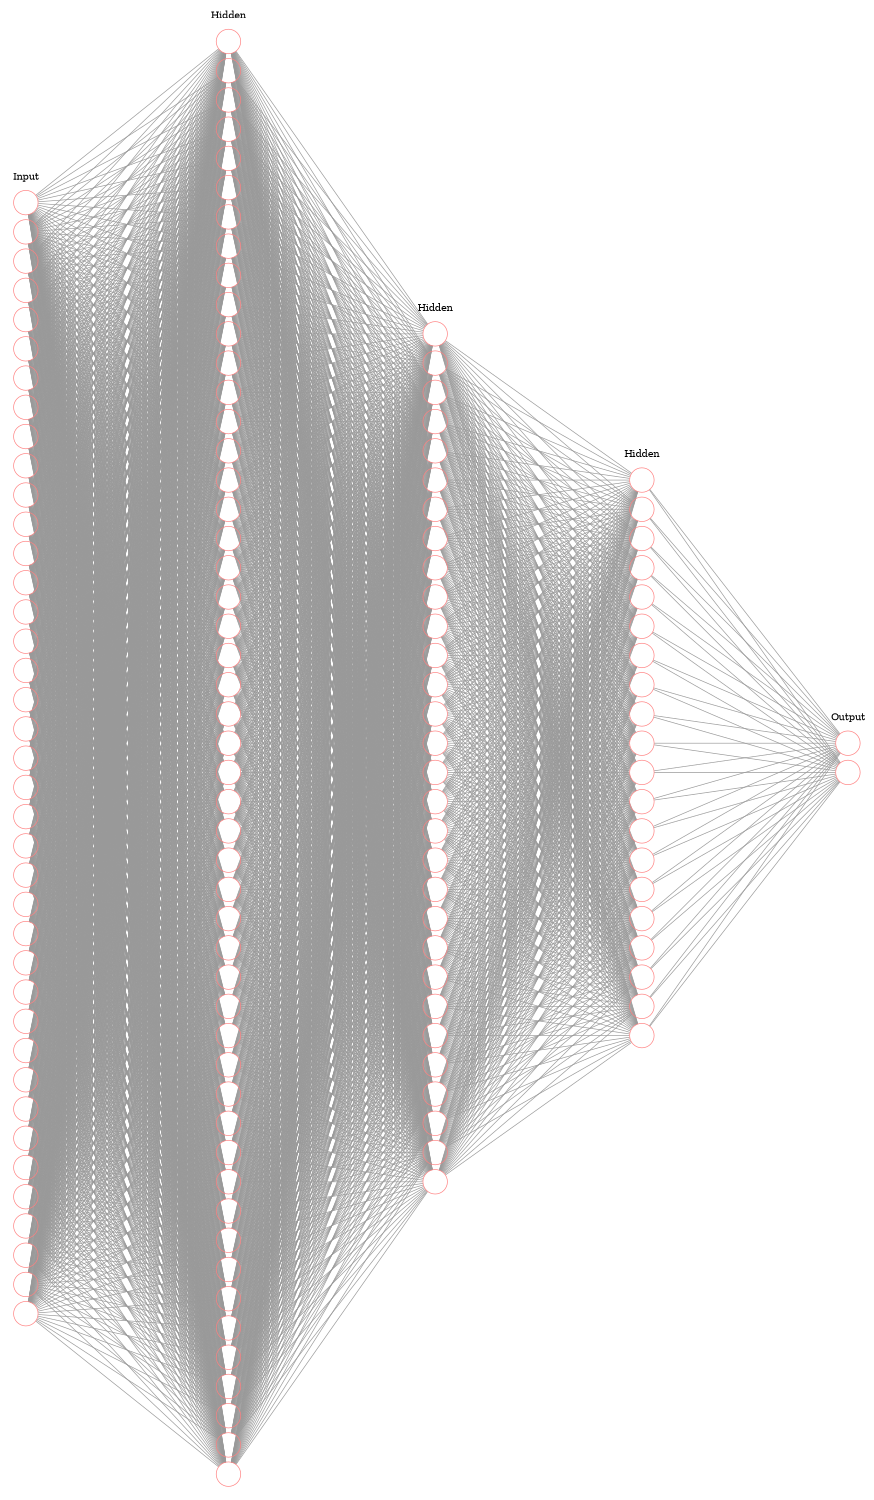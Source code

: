 digraph neural_network {
	node [color="#FF7F7F" label="" penwdith=3 shape=circle style=solid]
	edge [arrowhead=none color="#999999" weight=.1]
	rankdir=LR size="7,10"
	nodesep=.1 outputorder=edgesfirst ranksep=3.5 splines=line
	subgraph cluster_0 {
		color=none label=Input
		node_0_0
		node_0_1
		node_0_2
		node_0_3
		node_0_4
		node_0_5
		node_0_6
		node_0_7
		node_0_8
		node_0_9
		node_0_10
		node_0_11
		node_0_12
		node_0_13
		node_0_14
		node_0_15
		node_0_16
		node_0_17
		node_0_18
		node_0_19
		node_0_20
		node_0_21
		node_0_22
		node_0_23
		node_0_24
		node_0_25
		node_0_26
		node_0_27
		node_0_28
		node_0_29
		node_0_30
		node_0_31
		node_0_32
		node_0_33
		node_0_34
		node_0_35
		node_0_36
		node_0_37
		node_0_38
	}
	subgraph cluster_1 {
		color=none label=Hidden
		node_1_0
		node_1_1
		node_1_2
		node_1_3
		node_1_4
		node_1_5
		node_1_6
		node_1_7
		node_1_8
		node_1_9
		node_1_10
		node_1_11
		node_1_12
		node_1_13
		node_1_14
		node_1_15
		node_1_16
		node_1_17
		node_1_18
		node_1_19
		node_1_20
		node_1_21
		node_1_22
		node_1_23
		node_1_24
		node_1_25
		node_1_26
		node_1_27
		node_1_28
		node_1_29
		node_1_30
		node_1_31
		node_1_32
		node_1_33
		node_1_34
		node_1_35
		node_1_36
		node_1_37
		node_1_38
		node_1_39
		node_1_40
		node_1_41
		node_1_42
		node_1_43
		node_1_44
		node_1_45
		node_1_46
		node_1_47
		node_1_48
		node_1_49
	}
	subgraph cluster_2 {
		color=none label=Hidden
		node_2_0
		node_2_1
		node_2_2
		node_2_3
		node_2_4
		node_2_5
		node_2_6
		node_2_7
		node_2_8
		node_2_9
		node_2_10
		node_2_11
		node_2_12
		node_2_13
		node_2_14
		node_2_15
		node_2_16
		node_2_17
		node_2_18
		node_2_19
		node_2_20
		node_2_21
		node_2_22
		node_2_23
		node_2_24
		node_2_25
		node_2_26
		node_2_27
		node_2_28
		node_2_29
	}
	subgraph cluster_3 {
		color=none label=Hidden
		node_3_0
		node_3_1
		node_3_2
		node_3_3
		node_3_4
		node_3_5
		node_3_6
		node_3_7
		node_3_8
		node_3_9
		node_3_10
		node_3_11
		node_3_12
		node_3_13
		node_3_14
		node_3_15
		node_3_16
		node_3_17
		node_3_18
		node_3_19
	}
	subgraph cluster_4 {
		color=none label=Output
		node_4_0
		node_4_1
	}
	node_0_0 -> node_1_0
	node_0_0 -> node_1_1
	node_0_0 -> node_1_2
	node_0_0 -> node_1_3
	node_0_0 -> node_1_4
	node_0_0 -> node_1_5
	node_0_0 -> node_1_6
	node_0_0 -> node_1_7
	node_0_0 -> node_1_8
	node_0_0 -> node_1_9
	node_0_0 -> node_1_10
	node_0_0 -> node_1_11
	node_0_0 -> node_1_12
	node_0_0 -> node_1_13
	node_0_0 -> node_1_14
	node_0_0 -> node_1_15
	node_0_0 -> node_1_16
	node_0_0 -> node_1_17
	node_0_0 -> node_1_18
	node_0_0 -> node_1_19
	node_0_0 -> node_1_20
	node_0_0 -> node_1_21
	node_0_0 -> node_1_22
	node_0_0 -> node_1_23
	node_0_0 -> node_1_24
	node_0_0 -> node_1_25
	node_0_0 -> node_1_26
	node_0_0 -> node_1_27
	node_0_0 -> node_1_28
	node_0_0 -> node_1_29
	node_0_0 -> node_1_30
	node_0_0 -> node_1_31
	node_0_0 -> node_1_32
	node_0_0 -> node_1_33
	node_0_0 -> node_1_34
	node_0_0 -> node_1_35
	node_0_0 -> node_1_36
	node_0_0 -> node_1_37
	node_0_0 -> node_1_38
	node_0_0 -> node_1_39
	node_0_0 -> node_1_40
	node_0_0 -> node_1_41
	node_0_0 -> node_1_42
	node_0_0 -> node_1_43
	node_0_0 -> node_1_44
	node_0_0 -> node_1_45
	node_0_0 -> node_1_46
	node_0_0 -> node_1_47
	node_0_0 -> node_1_48
	node_0_0 -> node_1_49
	node_0_1 -> node_1_0
	node_0_1 -> node_1_1
	node_0_1 -> node_1_2
	node_0_1 -> node_1_3
	node_0_1 -> node_1_4
	node_0_1 -> node_1_5
	node_0_1 -> node_1_6
	node_0_1 -> node_1_7
	node_0_1 -> node_1_8
	node_0_1 -> node_1_9
	node_0_1 -> node_1_10
	node_0_1 -> node_1_11
	node_0_1 -> node_1_12
	node_0_1 -> node_1_13
	node_0_1 -> node_1_14
	node_0_1 -> node_1_15
	node_0_1 -> node_1_16
	node_0_1 -> node_1_17
	node_0_1 -> node_1_18
	node_0_1 -> node_1_19
	node_0_1 -> node_1_20
	node_0_1 -> node_1_21
	node_0_1 -> node_1_22
	node_0_1 -> node_1_23
	node_0_1 -> node_1_24
	node_0_1 -> node_1_25
	node_0_1 -> node_1_26
	node_0_1 -> node_1_27
	node_0_1 -> node_1_28
	node_0_1 -> node_1_29
	node_0_1 -> node_1_30
	node_0_1 -> node_1_31
	node_0_1 -> node_1_32
	node_0_1 -> node_1_33
	node_0_1 -> node_1_34
	node_0_1 -> node_1_35
	node_0_1 -> node_1_36
	node_0_1 -> node_1_37
	node_0_1 -> node_1_38
	node_0_1 -> node_1_39
	node_0_1 -> node_1_40
	node_0_1 -> node_1_41
	node_0_1 -> node_1_42
	node_0_1 -> node_1_43
	node_0_1 -> node_1_44
	node_0_1 -> node_1_45
	node_0_1 -> node_1_46
	node_0_1 -> node_1_47
	node_0_1 -> node_1_48
	node_0_1 -> node_1_49
	node_0_2 -> node_1_0
	node_0_2 -> node_1_1
	node_0_2 -> node_1_2
	node_0_2 -> node_1_3
	node_0_2 -> node_1_4
	node_0_2 -> node_1_5
	node_0_2 -> node_1_6
	node_0_2 -> node_1_7
	node_0_2 -> node_1_8
	node_0_2 -> node_1_9
	node_0_2 -> node_1_10
	node_0_2 -> node_1_11
	node_0_2 -> node_1_12
	node_0_2 -> node_1_13
	node_0_2 -> node_1_14
	node_0_2 -> node_1_15
	node_0_2 -> node_1_16
	node_0_2 -> node_1_17
	node_0_2 -> node_1_18
	node_0_2 -> node_1_19
	node_0_2 -> node_1_20
	node_0_2 -> node_1_21
	node_0_2 -> node_1_22
	node_0_2 -> node_1_23
	node_0_2 -> node_1_24
	node_0_2 -> node_1_25
	node_0_2 -> node_1_26
	node_0_2 -> node_1_27
	node_0_2 -> node_1_28
	node_0_2 -> node_1_29
	node_0_2 -> node_1_30
	node_0_2 -> node_1_31
	node_0_2 -> node_1_32
	node_0_2 -> node_1_33
	node_0_2 -> node_1_34
	node_0_2 -> node_1_35
	node_0_2 -> node_1_36
	node_0_2 -> node_1_37
	node_0_2 -> node_1_38
	node_0_2 -> node_1_39
	node_0_2 -> node_1_40
	node_0_2 -> node_1_41
	node_0_2 -> node_1_42
	node_0_2 -> node_1_43
	node_0_2 -> node_1_44
	node_0_2 -> node_1_45
	node_0_2 -> node_1_46
	node_0_2 -> node_1_47
	node_0_2 -> node_1_48
	node_0_2 -> node_1_49
	node_0_3 -> node_1_0
	node_0_3 -> node_1_1
	node_0_3 -> node_1_2
	node_0_3 -> node_1_3
	node_0_3 -> node_1_4
	node_0_3 -> node_1_5
	node_0_3 -> node_1_6
	node_0_3 -> node_1_7
	node_0_3 -> node_1_8
	node_0_3 -> node_1_9
	node_0_3 -> node_1_10
	node_0_3 -> node_1_11
	node_0_3 -> node_1_12
	node_0_3 -> node_1_13
	node_0_3 -> node_1_14
	node_0_3 -> node_1_15
	node_0_3 -> node_1_16
	node_0_3 -> node_1_17
	node_0_3 -> node_1_18
	node_0_3 -> node_1_19
	node_0_3 -> node_1_20
	node_0_3 -> node_1_21
	node_0_3 -> node_1_22
	node_0_3 -> node_1_23
	node_0_3 -> node_1_24
	node_0_3 -> node_1_25
	node_0_3 -> node_1_26
	node_0_3 -> node_1_27
	node_0_3 -> node_1_28
	node_0_3 -> node_1_29
	node_0_3 -> node_1_30
	node_0_3 -> node_1_31
	node_0_3 -> node_1_32
	node_0_3 -> node_1_33
	node_0_3 -> node_1_34
	node_0_3 -> node_1_35
	node_0_3 -> node_1_36
	node_0_3 -> node_1_37
	node_0_3 -> node_1_38
	node_0_3 -> node_1_39
	node_0_3 -> node_1_40
	node_0_3 -> node_1_41
	node_0_3 -> node_1_42
	node_0_3 -> node_1_43
	node_0_3 -> node_1_44
	node_0_3 -> node_1_45
	node_0_3 -> node_1_46
	node_0_3 -> node_1_47
	node_0_3 -> node_1_48
	node_0_3 -> node_1_49
	node_0_4 -> node_1_0
	node_0_4 -> node_1_1
	node_0_4 -> node_1_2
	node_0_4 -> node_1_3
	node_0_4 -> node_1_4
	node_0_4 -> node_1_5
	node_0_4 -> node_1_6
	node_0_4 -> node_1_7
	node_0_4 -> node_1_8
	node_0_4 -> node_1_9
	node_0_4 -> node_1_10
	node_0_4 -> node_1_11
	node_0_4 -> node_1_12
	node_0_4 -> node_1_13
	node_0_4 -> node_1_14
	node_0_4 -> node_1_15
	node_0_4 -> node_1_16
	node_0_4 -> node_1_17
	node_0_4 -> node_1_18
	node_0_4 -> node_1_19
	node_0_4 -> node_1_20
	node_0_4 -> node_1_21
	node_0_4 -> node_1_22
	node_0_4 -> node_1_23
	node_0_4 -> node_1_24
	node_0_4 -> node_1_25
	node_0_4 -> node_1_26
	node_0_4 -> node_1_27
	node_0_4 -> node_1_28
	node_0_4 -> node_1_29
	node_0_4 -> node_1_30
	node_0_4 -> node_1_31
	node_0_4 -> node_1_32
	node_0_4 -> node_1_33
	node_0_4 -> node_1_34
	node_0_4 -> node_1_35
	node_0_4 -> node_1_36
	node_0_4 -> node_1_37
	node_0_4 -> node_1_38
	node_0_4 -> node_1_39
	node_0_4 -> node_1_40
	node_0_4 -> node_1_41
	node_0_4 -> node_1_42
	node_0_4 -> node_1_43
	node_0_4 -> node_1_44
	node_0_4 -> node_1_45
	node_0_4 -> node_1_46
	node_0_4 -> node_1_47
	node_0_4 -> node_1_48
	node_0_4 -> node_1_49
	node_0_5 -> node_1_0
	node_0_5 -> node_1_1
	node_0_5 -> node_1_2
	node_0_5 -> node_1_3
	node_0_5 -> node_1_4
	node_0_5 -> node_1_5
	node_0_5 -> node_1_6
	node_0_5 -> node_1_7
	node_0_5 -> node_1_8
	node_0_5 -> node_1_9
	node_0_5 -> node_1_10
	node_0_5 -> node_1_11
	node_0_5 -> node_1_12
	node_0_5 -> node_1_13
	node_0_5 -> node_1_14
	node_0_5 -> node_1_15
	node_0_5 -> node_1_16
	node_0_5 -> node_1_17
	node_0_5 -> node_1_18
	node_0_5 -> node_1_19
	node_0_5 -> node_1_20
	node_0_5 -> node_1_21
	node_0_5 -> node_1_22
	node_0_5 -> node_1_23
	node_0_5 -> node_1_24
	node_0_5 -> node_1_25
	node_0_5 -> node_1_26
	node_0_5 -> node_1_27
	node_0_5 -> node_1_28
	node_0_5 -> node_1_29
	node_0_5 -> node_1_30
	node_0_5 -> node_1_31
	node_0_5 -> node_1_32
	node_0_5 -> node_1_33
	node_0_5 -> node_1_34
	node_0_5 -> node_1_35
	node_0_5 -> node_1_36
	node_0_5 -> node_1_37
	node_0_5 -> node_1_38
	node_0_5 -> node_1_39
	node_0_5 -> node_1_40
	node_0_5 -> node_1_41
	node_0_5 -> node_1_42
	node_0_5 -> node_1_43
	node_0_5 -> node_1_44
	node_0_5 -> node_1_45
	node_0_5 -> node_1_46
	node_0_5 -> node_1_47
	node_0_5 -> node_1_48
	node_0_5 -> node_1_49
	node_0_6 -> node_1_0
	node_0_6 -> node_1_1
	node_0_6 -> node_1_2
	node_0_6 -> node_1_3
	node_0_6 -> node_1_4
	node_0_6 -> node_1_5
	node_0_6 -> node_1_6
	node_0_6 -> node_1_7
	node_0_6 -> node_1_8
	node_0_6 -> node_1_9
	node_0_6 -> node_1_10
	node_0_6 -> node_1_11
	node_0_6 -> node_1_12
	node_0_6 -> node_1_13
	node_0_6 -> node_1_14
	node_0_6 -> node_1_15
	node_0_6 -> node_1_16
	node_0_6 -> node_1_17
	node_0_6 -> node_1_18
	node_0_6 -> node_1_19
	node_0_6 -> node_1_20
	node_0_6 -> node_1_21
	node_0_6 -> node_1_22
	node_0_6 -> node_1_23
	node_0_6 -> node_1_24
	node_0_6 -> node_1_25
	node_0_6 -> node_1_26
	node_0_6 -> node_1_27
	node_0_6 -> node_1_28
	node_0_6 -> node_1_29
	node_0_6 -> node_1_30
	node_0_6 -> node_1_31
	node_0_6 -> node_1_32
	node_0_6 -> node_1_33
	node_0_6 -> node_1_34
	node_0_6 -> node_1_35
	node_0_6 -> node_1_36
	node_0_6 -> node_1_37
	node_0_6 -> node_1_38
	node_0_6 -> node_1_39
	node_0_6 -> node_1_40
	node_0_6 -> node_1_41
	node_0_6 -> node_1_42
	node_0_6 -> node_1_43
	node_0_6 -> node_1_44
	node_0_6 -> node_1_45
	node_0_6 -> node_1_46
	node_0_6 -> node_1_47
	node_0_6 -> node_1_48
	node_0_6 -> node_1_49
	node_0_7 -> node_1_0
	node_0_7 -> node_1_1
	node_0_7 -> node_1_2
	node_0_7 -> node_1_3
	node_0_7 -> node_1_4
	node_0_7 -> node_1_5
	node_0_7 -> node_1_6
	node_0_7 -> node_1_7
	node_0_7 -> node_1_8
	node_0_7 -> node_1_9
	node_0_7 -> node_1_10
	node_0_7 -> node_1_11
	node_0_7 -> node_1_12
	node_0_7 -> node_1_13
	node_0_7 -> node_1_14
	node_0_7 -> node_1_15
	node_0_7 -> node_1_16
	node_0_7 -> node_1_17
	node_0_7 -> node_1_18
	node_0_7 -> node_1_19
	node_0_7 -> node_1_20
	node_0_7 -> node_1_21
	node_0_7 -> node_1_22
	node_0_7 -> node_1_23
	node_0_7 -> node_1_24
	node_0_7 -> node_1_25
	node_0_7 -> node_1_26
	node_0_7 -> node_1_27
	node_0_7 -> node_1_28
	node_0_7 -> node_1_29
	node_0_7 -> node_1_30
	node_0_7 -> node_1_31
	node_0_7 -> node_1_32
	node_0_7 -> node_1_33
	node_0_7 -> node_1_34
	node_0_7 -> node_1_35
	node_0_7 -> node_1_36
	node_0_7 -> node_1_37
	node_0_7 -> node_1_38
	node_0_7 -> node_1_39
	node_0_7 -> node_1_40
	node_0_7 -> node_1_41
	node_0_7 -> node_1_42
	node_0_7 -> node_1_43
	node_0_7 -> node_1_44
	node_0_7 -> node_1_45
	node_0_7 -> node_1_46
	node_0_7 -> node_1_47
	node_0_7 -> node_1_48
	node_0_7 -> node_1_49
	node_0_8 -> node_1_0
	node_0_8 -> node_1_1
	node_0_8 -> node_1_2
	node_0_8 -> node_1_3
	node_0_8 -> node_1_4
	node_0_8 -> node_1_5
	node_0_8 -> node_1_6
	node_0_8 -> node_1_7
	node_0_8 -> node_1_8
	node_0_8 -> node_1_9
	node_0_8 -> node_1_10
	node_0_8 -> node_1_11
	node_0_8 -> node_1_12
	node_0_8 -> node_1_13
	node_0_8 -> node_1_14
	node_0_8 -> node_1_15
	node_0_8 -> node_1_16
	node_0_8 -> node_1_17
	node_0_8 -> node_1_18
	node_0_8 -> node_1_19
	node_0_8 -> node_1_20
	node_0_8 -> node_1_21
	node_0_8 -> node_1_22
	node_0_8 -> node_1_23
	node_0_8 -> node_1_24
	node_0_8 -> node_1_25
	node_0_8 -> node_1_26
	node_0_8 -> node_1_27
	node_0_8 -> node_1_28
	node_0_8 -> node_1_29
	node_0_8 -> node_1_30
	node_0_8 -> node_1_31
	node_0_8 -> node_1_32
	node_0_8 -> node_1_33
	node_0_8 -> node_1_34
	node_0_8 -> node_1_35
	node_0_8 -> node_1_36
	node_0_8 -> node_1_37
	node_0_8 -> node_1_38
	node_0_8 -> node_1_39
	node_0_8 -> node_1_40
	node_0_8 -> node_1_41
	node_0_8 -> node_1_42
	node_0_8 -> node_1_43
	node_0_8 -> node_1_44
	node_0_8 -> node_1_45
	node_0_8 -> node_1_46
	node_0_8 -> node_1_47
	node_0_8 -> node_1_48
	node_0_8 -> node_1_49
	node_0_9 -> node_1_0
	node_0_9 -> node_1_1
	node_0_9 -> node_1_2
	node_0_9 -> node_1_3
	node_0_9 -> node_1_4
	node_0_9 -> node_1_5
	node_0_9 -> node_1_6
	node_0_9 -> node_1_7
	node_0_9 -> node_1_8
	node_0_9 -> node_1_9
	node_0_9 -> node_1_10
	node_0_9 -> node_1_11
	node_0_9 -> node_1_12
	node_0_9 -> node_1_13
	node_0_9 -> node_1_14
	node_0_9 -> node_1_15
	node_0_9 -> node_1_16
	node_0_9 -> node_1_17
	node_0_9 -> node_1_18
	node_0_9 -> node_1_19
	node_0_9 -> node_1_20
	node_0_9 -> node_1_21
	node_0_9 -> node_1_22
	node_0_9 -> node_1_23
	node_0_9 -> node_1_24
	node_0_9 -> node_1_25
	node_0_9 -> node_1_26
	node_0_9 -> node_1_27
	node_0_9 -> node_1_28
	node_0_9 -> node_1_29
	node_0_9 -> node_1_30
	node_0_9 -> node_1_31
	node_0_9 -> node_1_32
	node_0_9 -> node_1_33
	node_0_9 -> node_1_34
	node_0_9 -> node_1_35
	node_0_9 -> node_1_36
	node_0_9 -> node_1_37
	node_0_9 -> node_1_38
	node_0_9 -> node_1_39
	node_0_9 -> node_1_40
	node_0_9 -> node_1_41
	node_0_9 -> node_1_42
	node_0_9 -> node_1_43
	node_0_9 -> node_1_44
	node_0_9 -> node_1_45
	node_0_9 -> node_1_46
	node_0_9 -> node_1_47
	node_0_9 -> node_1_48
	node_0_9 -> node_1_49
	node_0_10 -> node_1_0
	node_0_10 -> node_1_1
	node_0_10 -> node_1_2
	node_0_10 -> node_1_3
	node_0_10 -> node_1_4
	node_0_10 -> node_1_5
	node_0_10 -> node_1_6
	node_0_10 -> node_1_7
	node_0_10 -> node_1_8
	node_0_10 -> node_1_9
	node_0_10 -> node_1_10
	node_0_10 -> node_1_11
	node_0_10 -> node_1_12
	node_0_10 -> node_1_13
	node_0_10 -> node_1_14
	node_0_10 -> node_1_15
	node_0_10 -> node_1_16
	node_0_10 -> node_1_17
	node_0_10 -> node_1_18
	node_0_10 -> node_1_19
	node_0_10 -> node_1_20
	node_0_10 -> node_1_21
	node_0_10 -> node_1_22
	node_0_10 -> node_1_23
	node_0_10 -> node_1_24
	node_0_10 -> node_1_25
	node_0_10 -> node_1_26
	node_0_10 -> node_1_27
	node_0_10 -> node_1_28
	node_0_10 -> node_1_29
	node_0_10 -> node_1_30
	node_0_10 -> node_1_31
	node_0_10 -> node_1_32
	node_0_10 -> node_1_33
	node_0_10 -> node_1_34
	node_0_10 -> node_1_35
	node_0_10 -> node_1_36
	node_0_10 -> node_1_37
	node_0_10 -> node_1_38
	node_0_10 -> node_1_39
	node_0_10 -> node_1_40
	node_0_10 -> node_1_41
	node_0_10 -> node_1_42
	node_0_10 -> node_1_43
	node_0_10 -> node_1_44
	node_0_10 -> node_1_45
	node_0_10 -> node_1_46
	node_0_10 -> node_1_47
	node_0_10 -> node_1_48
	node_0_10 -> node_1_49
	node_0_11 -> node_1_0
	node_0_11 -> node_1_1
	node_0_11 -> node_1_2
	node_0_11 -> node_1_3
	node_0_11 -> node_1_4
	node_0_11 -> node_1_5
	node_0_11 -> node_1_6
	node_0_11 -> node_1_7
	node_0_11 -> node_1_8
	node_0_11 -> node_1_9
	node_0_11 -> node_1_10
	node_0_11 -> node_1_11
	node_0_11 -> node_1_12
	node_0_11 -> node_1_13
	node_0_11 -> node_1_14
	node_0_11 -> node_1_15
	node_0_11 -> node_1_16
	node_0_11 -> node_1_17
	node_0_11 -> node_1_18
	node_0_11 -> node_1_19
	node_0_11 -> node_1_20
	node_0_11 -> node_1_21
	node_0_11 -> node_1_22
	node_0_11 -> node_1_23
	node_0_11 -> node_1_24
	node_0_11 -> node_1_25
	node_0_11 -> node_1_26
	node_0_11 -> node_1_27
	node_0_11 -> node_1_28
	node_0_11 -> node_1_29
	node_0_11 -> node_1_30
	node_0_11 -> node_1_31
	node_0_11 -> node_1_32
	node_0_11 -> node_1_33
	node_0_11 -> node_1_34
	node_0_11 -> node_1_35
	node_0_11 -> node_1_36
	node_0_11 -> node_1_37
	node_0_11 -> node_1_38
	node_0_11 -> node_1_39
	node_0_11 -> node_1_40
	node_0_11 -> node_1_41
	node_0_11 -> node_1_42
	node_0_11 -> node_1_43
	node_0_11 -> node_1_44
	node_0_11 -> node_1_45
	node_0_11 -> node_1_46
	node_0_11 -> node_1_47
	node_0_11 -> node_1_48
	node_0_11 -> node_1_49
	node_0_12 -> node_1_0
	node_0_12 -> node_1_1
	node_0_12 -> node_1_2
	node_0_12 -> node_1_3
	node_0_12 -> node_1_4
	node_0_12 -> node_1_5
	node_0_12 -> node_1_6
	node_0_12 -> node_1_7
	node_0_12 -> node_1_8
	node_0_12 -> node_1_9
	node_0_12 -> node_1_10
	node_0_12 -> node_1_11
	node_0_12 -> node_1_12
	node_0_12 -> node_1_13
	node_0_12 -> node_1_14
	node_0_12 -> node_1_15
	node_0_12 -> node_1_16
	node_0_12 -> node_1_17
	node_0_12 -> node_1_18
	node_0_12 -> node_1_19
	node_0_12 -> node_1_20
	node_0_12 -> node_1_21
	node_0_12 -> node_1_22
	node_0_12 -> node_1_23
	node_0_12 -> node_1_24
	node_0_12 -> node_1_25
	node_0_12 -> node_1_26
	node_0_12 -> node_1_27
	node_0_12 -> node_1_28
	node_0_12 -> node_1_29
	node_0_12 -> node_1_30
	node_0_12 -> node_1_31
	node_0_12 -> node_1_32
	node_0_12 -> node_1_33
	node_0_12 -> node_1_34
	node_0_12 -> node_1_35
	node_0_12 -> node_1_36
	node_0_12 -> node_1_37
	node_0_12 -> node_1_38
	node_0_12 -> node_1_39
	node_0_12 -> node_1_40
	node_0_12 -> node_1_41
	node_0_12 -> node_1_42
	node_0_12 -> node_1_43
	node_0_12 -> node_1_44
	node_0_12 -> node_1_45
	node_0_12 -> node_1_46
	node_0_12 -> node_1_47
	node_0_12 -> node_1_48
	node_0_12 -> node_1_49
	node_0_13 -> node_1_0
	node_0_13 -> node_1_1
	node_0_13 -> node_1_2
	node_0_13 -> node_1_3
	node_0_13 -> node_1_4
	node_0_13 -> node_1_5
	node_0_13 -> node_1_6
	node_0_13 -> node_1_7
	node_0_13 -> node_1_8
	node_0_13 -> node_1_9
	node_0_13 -> node_1_10
	node_0_13 -> node_1_11
	node_0_13 -> node_1_12
	node_0_13 -> node_1_13
	node_0_13 -> node_1_14
	node_0_13 -> node_1_15
	node_0_13 -> node_1_16
	node_0_13 -> node_1_17
	node_0_13 -> node_1_18
	node_0_13 -> node_1_19
	node_0_13 -> node_1_20
	node_0_13 -> node_1_21
	node_0_13 -> node_1_22
	node_0_13 -> node_1_23
	node_0_13 -> node_1_24
	node_0_13 -> node_1_25
	node_0_13 -> node_1_26
	node_0_13 -> node_1_27
	node_0_13 -> node_1_28
	node_0_13 -> node_1_29
	node_0_13 -> node_1_30
	node_0_13 -> node_1_31
	node_0_13 -> node_1_32
	node_0_13 -> node_1_33
	node_0_13 -> node_1_34
	node_0_13 -> node_1_35
	node_0_13 -> node_1_36
	node_0_13 -> node_1_37
	node_0_13 -> node_1_38
	node_0_13 -> node_1_39
	node_0_13 -> node_1_40
	node_0_13 -> node_1_41
	node_0_13 -> node_1_42
	node_0_13 -> node_1_43
	node_0_13 -> node_1_44
	node_0_13 -> node_1_45
	node_0_13 -> node_1_46
	node_0_13 -> node_1_47
	node_0_13 -> node_1_48
	node_0_13 -> node_1_49
	node_0_14 -> node_1_0
	node_0_14 -> node_1_1
	node_0_14 -> node_1_2
	node_0_14 -> node_1_3
	node_0_14 -> node_1_4
	node_0_14 -> node_1_5
	node_0_14 -> node_1_6
	node_0_14 -> node_1_7
	node_0_14 -> node_1_8
	node_0_14 -> node_1_9
	node_0_14 -> node_1_10
	node_0_14 -> node_1_11
	node_0_14 -> node_1_12
	node_0_14 -> node_1_13
	node_0_14 -> node_1_14
	node_0_14 -> node_1_15
	node_0_14 -> node_1_16
	node_0_14 -> node_1_17
	node_0_14 -> node_1_18
	node_0_14 -> node_1_19
	node_0_14 -> node_1_20
	node_0_14 -> node_1_21
	node_0_14 -> node_1_22
	node_0_14 -> node_1_23
	node_0_14 -> node_1_24
	node_0_14 -> node_1_25
	node_0_14 -> node_1_26
	node_0_14 -> node_1_27
	node_0_14 -> node_1_28
	node_0_14 -> node_1_29
	node_0_14 -> node_1_30
	node_0_14 -> node_1_31
	node_0_14 -> node_1_32
	node_0_14 -> node_1_33
	node_0_14 -> node_1_34
	node_0_14 -> node_1_35
	node_0_14 -> node_1_36
	node_0_14 -> node_1_37
	node_0_14 -> node_1_38
	node_0_14 -> node_1_39
	node_0_14 -> node_1_40
	node_0_14 -> node_1_41
	node_0_14 -> node_1_42
	node_0_14 -> node_1_43
	node_0_14 -> node_1_44
	node_0_14 -> node_1_45
	node_0_14 -> node_1_46
	node_0_14 -> node_1_47
	node_0_14 -> node_1_48
	node_0_14 -> node_1_49
	node_0_15 -> node_1_0
	node_0_15 -> node_1_1
	node_0_15 -> node_1_2
	node_0_15 -> node_1_3
	node_0_15 -> node_1_4
	node_0_15 -> node_1_5
	node_0_15 -> node_1_6
	node_0_15 -> node_1_7
	node_0_15 -> node_1_8
	node_0_15 -> node_1_9
	node_0_15 -> node_1_10
	node_0_15 -> node_1_11
	node_0_15 -> node_1_12
	node_0_15 -> node_1_13
	node_0_15 -> node_1_14
	node_0_15 -> node_1_15
	node_0_15 -> node_1_16
	node_0_15 -> node_1_17
	node_0_15 -> node_1_18
	node_0_15 -> node_1_19
	node_0_15 -> node_1_20
	node_0_15 -> node_1_21
	node_0_15 -> node_1_22
	node_0_15 -> node_1_23
	node_0_15 -> node_1_24
	node_0_15 -> node_1_25
	node_0_15 -> node_1_26
	node_0_15 -> node_1_27
	node_0_15 -> node_1_28
	node_0_15 -> node_1_29
	node_0_15 -> node_1_30
	node_0_15 -> node_1_31
	node_0_15 -> node_1_32
	node_0_15 -> node_1_33
	node_0_15 -> node_1_34
	node_0_15 -> node_1_35
	node_0_15 -> node_1_36
	node_0_15 -> node_1_37
	node_0_15 -> node_1_38
	node_0_15 -> node_1_39
	node_0_15 -> node_1_40
	node_0_15 -> node_1_41
	node_0_15 -> node_1_42
	node_0_15 -> node_1_43
	node_0_15 -> node_1_44
	node_0_15 -> node_1_45
	node_0_15 -> node_1_46
	node_0_15 -> node_1_47
	node_0_15 -> node_1_48
	node_0_15 -> node_1_49
	node_0_16 -> node_1_0
	node_0_16 -> node_1_1
	node_0_16 -> node_1_2
	node_0_16 -> node_1_3
	node_0_16 -> node_1_4
	node_0_16 -> node_1_5
	node_0_16 -> node_1_6
	node_0_16 -> node_1_7
	node_0_16 -> node_1_8
	node_0_16 -> node_1_9
	node_0_16 -> node_1_10
	node_0_16 -> node_1_11
	node_0_16 -> node_1_12
	node_0_16 -> node_1_13
	node_0_16 -> node_1_14
	node_0_16 -> node_1_15
	node_0_16 -> node_1_16
	node_0_16 -> node_1_17
	node_0_16 -> node_1_18
	node_0_16 -> node_1_19
	node_0_16 -> node_1_20
	node_0_16 -> node_1_21
	node_0_16 -> node_1_22
	node_0_16 -> node_1_23
	node_0_16 -> node_1_24
	node_0_16 -> node_1_25
	node_0_16 -> node_1_26
	node_0_16 -> node_1_27
	node_0_16 -> node_1_28
	node_0_16 -> node_1_29
	node_0_16 -> node_1_30
	node_0_16 -> node_1_31
	node_0_16 -> node_1_32
	node_0_16 -> node_1_33
	node_0_16 -> node_1_34
	node_0_16 -> node_1_35
	node_0_16 -> node_1_36
	node_0_16 -> node_1_37
	node_0_16 -> node_1_38
	node_0_16 -> node_1_39
	node_0_16 -> node_1_40
	node_0_16 -> node_1_41
	node_0_16 -> node_1_42
	node_0_16 -> node_1_43
	node_0_16 -> node_1_44
	node_0_16 -> node_1_45
	node_0_16 -> node_1_46
	node_0_16 -> node_1_47
	node_0_16 -> node_1_48
	node_0_16 -> node_1_49
	node_0_17 -> node_1_0
	node_0_17 -> node_1_1
	node_0_17 -> node_1_2
	node_0_17 -> node_1_3
	node_0_17 -> node_1_4
	node_0_17 -> node_1_5
	node_0_17 -> node_1_6
	node_0_17 -> node_1_7
	node_0_17 -> node_1_8
	node_0_17 -> node_1_9
	node_0_17 -> node_1_10
	node_0_17 -> node_1_11
	node_0_17 -> node_1_12
	node_0_17 -> node_1_13
	node_0_17 -> node_1_14
	node_0_17 -> node_1_15
	node_0_17 -> node_1_16
	node_0_17 -> node_1_17
	node_0_17 -> node_1_18
	node_0_17 -> node_1_19
	node_0_17 -> node_1_20
	node_0_17 -> node_1_21
	node_0_17 -> node_1_22
	node_0_17 -> node_1_23
	node_0_17 -> node_1_24
	node_0_17 -> node_1_25
	node_0_17 -> node_1_26
	node_0_17 -> node_1_27
	node_0_17 -> node_1_28
	node_0_17 -> node_1_29
	node_0_17 -> node_1_30
	node_0_17 -> node_1_31
	node_0_17 -> node_1_32
	node_0_17 -> node_1_33
	node_0_17 -> node_1_34
	node_0_17 -> node_1_35
	node_0_17 -> node_1_36
	node_0_17 -> node_1_37
	node_0_17 -> node_1_38
	node_0_17 -> node_1_39
	node_0_17 -> node_1_40
	node_0_17 -> node_1_41
	node_0_17 -> node_1_42
	node_0_17 -> node_1_43
	node_0_17 -> node_1_44
	node_0_17 -> node_1_45
	node_0_17 -> node_1_46
	node_0_17 -> node_1_47
	node_0_17 -> node_1_48
	node_0_17 -> node_1_49
	node_0_18 -> node_1_0
	node_0_18 -> node_1_1
	node_0_18 -> node_1_2
	node_0_18 -> node_1_3
	node_0_18 -> node_1_4
	node_0_18 -> node_1_5
	node_0_18 -> node_1_6
	node_0_18 -> node_1_7
	node_0_18 -> node_1_8
	node_0_18 -> node_1_9
	node_0_18 -> node_1_10
	node_0_18 -> node_1_11
	node_0_18 -> node_1_12
	node_0_18 -> node_1_13
	node_0_18 -> node_1_14
	node_0_18 -> node_1_15
	node_0_18 -> node_1_16
	node_0_18 -> node_1_17
	node_0_18 -> node_1_18
	node_0_18 -> node_1_19
	node_0_18 -> node_1_20
	node_0_18 -> node_1_21
	node_0_18 -> node_1_22
	node_0_18 -> node_1_23
	node_0_18 -> node_1_24
	node_0_18 -> node_1_25
	node_0_18 -> node_1_26
	node_0_18 -> node_1_27
	node_0_18 -> node_1_28
	node_0_18 -> node_1_29
	node_0_18 -> node_1_30
	node_0_18 -> node_1_31
	node_0_18 -> node_1_32
	node_0_18 -> node_1_33
	node_0_18 -> node_1_34
	node_0_18 -> node_1_35
	node_0_18 -> node_1_36
	node_0_18 -> node_1_37
	node_0_18 -> node_1_38
	node_0_18 -> node_1_39
	node_0_18 -> node_1_40
	node_0_18 -> node_1_41
	node_0_18 -> node_1_42
	node_0_18 -> node_1_43
	node_0_18 -> node_1_44
	node_0_18 -> node_1_45
	node_0_18 -> node_1_46
	node_0_18 -> node_1_47
	node_0_18 -> node_1_48
	node_0_18 -> node_1_49
	node_0_19 -> node_1_0
	node_0_19 -> node_1_1
	node_0_19 -> node_1_2
	node_0_19 -> node_1_3
	node_0_19 -> node_1_4
	node_0_19 -> node_1_5
	node_0_19 -> node_1_6
	node_0_19 -> node_1_7
	node_0_19 -> node_1_8
	node_0_19 -> node_1_9
	node_0_19 -> node_1_10
	node_0_19 -> node_1_11
	node_0_19 -> node_1_12
	node_0_19 -> node_1_13
	node_0_19 -> node_1_14
	node_0_19 -> node_1_15
	node_0_19 -> node_1_16
	node_0_19 -> node_1_17
	node_0_19 -> node_1_18
	node_0_19 -> node_1_19
	node_0_19 -> node_1_20
	node_0_19 -> node_1_21
	node_0_19 -> node_1_22
	node_0_19 -> node_1_23
	node_0_19 -> node_1_24
	node_0_19 -> node_1_25
	node_0_19 -> node_1_26
	node_0_19 -> node_1_27
	node_0_19 -> node_1_28
	node_0_19 -> node_1_29
	node_0_19 -> node_1_30
	node_0_19 -> node_1_31
	node_0_19 -> node_1_32
	node_0_19 -> node_1_33
	node_0_19 -> node_1_34
	node_0_19 -> node_1_35
	node_0_19 -> node_1_36
	node_0_19 -> node_1_37
	node_0_19 -> node_1_38
	node_0_19 -> node_1_39
	node_0_19 -> node_1_40
	node_0_19 -> node_1_41
	node_0_19 -> node_1_42
	node_0_19 -> node_1_43
	node_0_19 -> node_1_44
	node_0_19 -> node_1_45
	node_0_19 -> node_1_46
	node_0_19 -> node_1_47
	node_0_19 -> node_1_48
	node_0_19 -> node_1_49
	node_0_20 -> node_1_0
	node_0_20 -> node_1_1
	node_0_20 -> node_1_2
	node_0_20 -> node_1_3
	node_0_20 -> node_1_4
	node_0_20 -> node_1_5
	node_0_20 -> node_1_6
	node_0_20 -> node_1_7
	node_0_20 -> node_1_8
	node_0_20 -> node_1_9
	node_0_20 -> node_1_10
	node_0_20 -> node_1_11
	node_0_20 -> node_1_12
	node_0_20 -> node_1_13
	node_0_20 -> node_1_14
	node_0_20 -> node_1_15
	node_0_20 -> node_1_16
	node_0_20 -> node_1_17
	node_0_20 -> node_1_18
	node_0_20 -> node_1_19
	node_0_20 -> node_1_20
	node_0_20 -> node_1_21
	node_0_20 -> node_1_22
	node_0_20 -> node_1_23
	node_0_20 -> node_1_24
	node_0_20 -> node_1_25
	node_0_20 -> node_1_26
	node_0_20 -> node_1_27
	node_0_20 -> node_1_28
	node_0_20 -> node_1_29
	node_0_20 -> node_1_30
	node_0_20 -> node_1_31
	node_0_20 -> node_1_32
	node_0_20 -> node_1_33
	node_0_20 -> node_1_34
	node_0_20 -> node_1_35
	node_0_20 -> node_1_36
	node_0_20 -> node_1_37
	node_0_20 -> node_1_38
	node_0_20 -> node_1_39
	node_0_20 -> node_1_40
	node_0_20 -> node_1_41
	node_0_20 -> node_1_42
	node_0_20 -> node_1_43
	node_0_20 -> node_1_44
	node_0_20 -> node_1_45
	node_0_20 -> node_1_46
	node_0_20 -> node_1_47
	node_0_20 -> node_1_48
	node_0_20 -> node_1_49
	node_0_21 -> node_1_0
	node_0_21 -> node_1_1
	node_0_21 -> node_1_2
	node_0_21 -> node_1_3
	node_0_21 -> node_1_4
	node_0_21 -> node_1_5
	node_0_21 -> node_1_6
	node_0_21 -> node_1_7
	node_0_21 -> node_1_8
	node_0_21 -> node_1_9
	node_0_21 -> node_1_10
	node_0_21 -> node_1_11
	node_0_21 -> node_1_12
	node_0_21 -> node_1_13
	node_0_21 -> node_1_14
	node_0_21 -> node_1_15
	node_0_21 -> node_1_16
	node_0_21 -> node_1_17
	node_0_21 -> node_1_18
	node_0_21 -> node_1_19
	node_0_21 -> node_1_20
	node_0_21 -> node_1_21
	node_0_21 -> node_1_22
	node_0_21 -> node_1_23
	node_0_21 -> node_1_24
	node_0_21 -> node_1_25
	node_0_21 -> node_1_26
	node_0_21 -> node_1_27
	node_0_21 -> node_1_28
	node_0_21 -> node_1_29
	node_0_21 -> node_1_30
	node_0_21 -> node_1_31
	node_0_21 -> node_1_32
	node_0_21 -> node_1_33
	node_0_21 -> node_1_34
	node_0_21 -> node_1_35
	node_0_21 -> node_1_36
	node_0_21 -> node_1_37
	node_0_21 -> node_1_38
	node_0_21 -> node_1_39
	node_0_21 -> node_1_40
	node_0_21 -> node_1_41
	node_0_21 -> node_1_42
	node_0_21 -> node_1_43
	node_0_21 -> node_1_44
	node_0_21 -> node_1_45
	node_0_21 -> node_1_46
	node_0_21 -> node_1_47
	node_0_21 -> node_1_48
	node_0_21 -> node_1_49
	node_0_22 -> node_1_0
	node_0_22 -> node_1_1
	node_0_22 -> node_1_2
	node_0_22 -> node_1_3
	node_0_22 -> node_1_4
	node_0_22 -> node_1_5
	node_0_22 -> node_1_6
	node_0_22 -> node_1_7
	node_0_22 -> node_1_8
	node_0_22 -> node_1_9
	node_0_22 -> node_1_10
	node_0_22 -> node_1_11
	node_0_22 -> node_1_12
	node_0_22 -> node_1_13
	node_0_22 -> node_1_14
	node_0_22 -> node_1_15
	node_0_22 -> node_1_16
	node_0_22 -> node_1_17
	node_0_22 -> node_1_18
	node_0_22 -> node_1_19
	node_0_22 -> node_1_20
	node_0_22 -> node_1_21
	node_0_22 -> node_1_22
	node_0_22 -> node_1_23
	node_0_22 -> node_1_24
	node_0_22 -> node_1_25
	node_0_22 -> node_1_26
	node_0_22 -> node_1_27
	node_0_22 -> node_1_28
	node_0_22 -> node_1_29
	node_0_22 -> node_1_30
	node_0_22 -> node_1_31
	node_0_22 -> node_1_32
	node_0_22 -> node_1_33
	node_0_22 -> node_1_34
	node_0_22 -> node_1_35
	node_0_22 -> node_1_36
	node_0_22 -> node_1_37
	node_0_22 -> node_1_38
	node_0_22 -> node_1_39
	node_0_22 -> node_1_40
	node_0_22 -> node_1_41
	node_0_22 -> node_1_42
	node_0_22 -> node_1_43
	node_0_22 -> node_1_44
	node_0_22 -> node_1_45
	node_0_22 -> node_1_46
	node_0_22 -> node_1_47
	node_0_22 -> node_1_48
	node_0_22 -> node_1_49
	node_0_23 -> node_1_0
	node_0_23 -> node_1_1
	node_0_23 -> node_1_2
	node_0_23 -> node_1_3
	node_0_23 -> node_1_4
	node_0_23 -> node_1_5
	node_0_23 -> node_1_6
	node_0_23 -> node_1_7
	node_0_23 -> node_1_8
	node_0_23 -> node_1_9
	node_0_23 -> node_1_10
	node_0_23 -> node_1_11
	node_0_23 -> node_1_12
	node_0_23 -> node_1_13
	node_0_23 -> node_1_14
	node_0_23 -> node_1_15
	node_0_23 -> node_1_16
	node_0_23 -> node_1_17
	node_0_23 -> node_1_18
	node_0_23 -> node_1_19
	node_0_23 -> node_1_20
	node_0_23 -> node_1_21
	node_0_23 -> node_1_22
	node_0_23 -> node_1_23
	node_0_23 -> node_1_24
	node_0_23 -> node_1_25
	node_0_23 -> node_1_26
	node_0_23 -> node_1_27
	node_0_23 -> node_1_28
	node_0_23 -> node_1_29
	node_0_23 -> node_1_30
	node_0_23 -> node_1_31
	node_0_23 -> node_1_32
	node_0_23 -> node_1_33
	node_0_23 -> node_1_34
	node_0_23 -> node_1_35
	node_0_23 -> node_1_36
	node_0_23 -> node_1_37
	node_0_23 -> node_1_38
	node_0_23 -> node_1_39
	node_0_23 -> node_1_40
	node_0_23 -> node_1_41
	node_0_23 -> node_1_42
	node_0_23 -> node_1_43
	node_0_23 -> node_1_44
	node_0_23 -> node_1_45
	node_0_23 -> node_1_46
	node_0_23 -> node_1_47
	node_0_23 -> node_1_48
	node_0_23 -> node_1_49
	node_0_24 -> node_1_0
	node_0_24 -> node_1_1
	node_0_24 -> node_1_2
	node_0_24 -> node_1_3
	node_0_24 -> node_1_4
	node_0_24 -> node_1_5
	node_0_24 -> node_1_6
	node_0_24 -> node_1_7
	node_0_24 -> node_1_8
	node_0_24 -> node_1_9
	node_0_24 -> node_1_10
	node_0_24 -> node_1_11
	node_0_24 -> node_1_12
	node_0_24 -> node_1_13
	node_0_24 -> node_1_14
	node_0_24 -> node_1_15
	node_0_24 -> node_1_16
	node_0_24 -> node_1_17
	node_0_24 -> node_1_18
	node_0_24 -> node_1_19
	node_0_24 -> node_1_20
	node_0_24 -> node_1_21
	node_0_24 -> node_1_22
	node_0_24 -> node_1_23
	node_0_24 -> node_1_24
	node_0_24 -> node_1_25
	node_0_24 -> node_1_26
	node_0_24 -> node_1_27
	node_0_24 -> node_1_28
	node_0_24 -> node_1_29
	node_0_24 -> node_1_30
	node_0_24 -> node_1_31
	node_0_24 -> node_1_32
	node_0_24 -> node_1_33
	node_0_24 -> node_1_34
	node_0_24 -> node_1_35
	node_0_24 -> node_1_36
	node_0_24 -> node_1_37
	node_0_24 -> node_1_38
	node_0_24 -> node_1_39
	node_0_24 -> node_1_40
	node_0_24 -> node_1_41
	node_0_24 -> node_1_42
	node_0_24 -> node_1_43
	node_0_24 -> node_1_44
	node_0_24 -> node_1_45
	node_0_24 -> node_1_46
	node_0_24 -> node_1_47
	node_0_24 -> node_1_48
	node_0_24 -> node_1_49
	node_0_25 -> node_1_0
	node_0_25 -> node_1_1
	node_0_25 -> node_1_2
	node_0_25 -> node_1_3
	node_0_25 -> node_1_4
	node_0_25 -> node_1_5
	node_0_25 -> node_1_6
	node_0_25 -> node_1_7
	node_0_25 -> node_1_8
	node_0_25 -> node_1_9
	node_0_25 -> node_1_10
	node_0_25 -> node_1_11
	node_0_25 -> node_1_12
	node_0_25 -> node_1_13
	node_0_25 -> node_1_14
	node_0_25 -> node_1_15
	node_0_25 -> node_1_16
	node_0_25 -> node_1_17
	node_0_25 -> node_1_18
	node_0_25 -> node_1_19
	node_0_25 -> node_1_20
	node_0_25 -> node_1_21
	node_0_25 -> node_1_22
	node_0_25 -> node_1_23
	node_0_25 -> node_1_24
	node_0_25 -> node_1_25
	node_0_25 -> node_1_26
	node_0_25 -> node_1_27
	node_0_25 -> node_1_28
	node_0_25 -> node_1_29
	node_0_25 -> node_1_30
	node_0_25 -> node_1_31
	node_0_25 -> node_1_32
	node_0_25 -> node_1_33
	node_0_25 -> node_1_34
	node_0_25 -> node_1_35
	node_0_25 -> node_1_36
	node_0_25 -> node_1_37
	node_0_25 -> node_1_38
	node_0_25 -> node_1_39
	node_0_25 -> node_1_40
	node_0_25 -> node_1_41
	node_0_25 -> node_1_42
	node_0_25 -> node_1_43
	node_0_25 -> node_1_44
	node_0_25 -> node_1_45
	node_0_25 -> node_1_46
	node_0_25 -> node_1_47
	node_0_25 -> node_1_48
	node_0_25 -> node_1_49
	node_0_26 -> node_1_0
	node_0_26 -> node_1_1
	node_0_26 -> node_1_2
	node_0_26 -> node_1_3
	node_0_26 -> node_1_4
	node_0_26 -> node_1_5
	node_0_26 -> node_1_6
	node_0_26 -> node_1_7
	node_0_26 -> node_1_8
	node_0_26 -> node_1_9
	node_0_26 -> node_1_10
	node_0_26 -> node_1_11
	node_0_26 -> node_1_12
	node_0_26 -> node_1_13
	node_0_26 -> node_1_14
	node_0_26 -> node_1_15
	node_0_26 -> node_1_16
	node_0_26 -> node_1_17
	node_0_26 -> node_1_18
	node_0_26 -> node_1_19
	node_0_26 -> node_1_20
	node_0_26 -> node_1_21
	node_0_26 -> node_1_22
	node_0_26 -> node_1_23
	node_0_26 -> node_1_24
	node_0_26 -> node_1_25
	node_0_26 -> node_1_26
	node_0_26 -> node_1_27
	node_0_26 -> node_1_28
	node_0_26 -> node_1_29
	node_0_26 -> node_1_30
	node_0_26 -> node_1_31
	node_0_26 -> node_1_32
	node_0_26 -> node_1_33
	node_0_26 -> node_1_34
	node_0_26 -> node_1_35
	node_0_26 -> node_1_36
	node_0_26 -> node_1_37
	node_0_26 -> node_1_38
	node_0_26 -> node_1_39
	node_0_26 -> node_1_40
	node_0_26 -> node_1_41
	node_0_26 -> node_1_42
	node_0_26 -> node_1_43
	node_0_26 -> node_1_44
	node_0_26 -> node_1_45
	node_0_26 -> node_1_46
	node_0_26 -> node_1_47
	node_0_26 -> node_1_48
	node_0_26 -> node_1_49
	node_0_27 -> node_1_0
	node_0_27 -> node_1_1
	node_0_27 -> node_1_2
	node_0_27 -> node_1_3
	node_0_27 -> node_1_4
	node_0_27 -> node_1_5
	node_0_27 -> node_1_6
	node_0_27 -> node_1_7
	node_0_27 -> node_1_8
	node_0_27 -> node_1_9
	node_0_27 -> node_1_10
	node_0_27 -> node_1_11
	node_0_27 -> node_1_12
	node_0_27 -> node_1_13
	node_0_27 -> node_1_14
	node_0_27 -> node_1_15
	node_0_27 -> node_1_16
	node_0_27 -> node_1_17
	node_0_27 -> node_1_18
	node_0_27 -> node_1_19
	node_0_27 -> node_1_20
	node_0_27 -> node_1_21
	node_0_27 -> node_1_22
	node_0_27 -> node_1_23
	node_0_27 -> node_1_24
	node_0_27 -> node_1_25
	node_0_27 -> node_1_26
	node_0_27 -> node_1_27
	node_0_27 -> node_1_28
	node_0_27 -> node_1_29
	node_0_27 -> node_1_30
	node_0_27 -> node_1_31
	node_0_27 -> node_1_32
	node_0_27 -> node_1_33
	node_0_27 -> node_1_34
	node_0_27 -> node_1_35
	node_0_27 -> node_1_36
	node_0_27 -> node_1_37
	node_0_27 -> node_1_38
	node_0_27 -> node_1_39
	node_0_27 -> node_1_40
	node_0_27 -> node_1_41
	node_0_27 -> node_1_42
	node_0_27 -> node_1_43
	node_0_27 -> node_1_44
	node_0_27 -> node_1_45
	node_0_27 -> node_1_46
	node_0_27 -> node_1_47
	node_0_27 -> node_1_48
	node_0_27 -> node_1_49
	node_0_28 -> node_1_0
	node_0_28 -> node_1_1
	node_0_28 -> node_1_2
	node_0_28 -> node_1_3
	node_0_28 -> node_1_4
	node_0_28 -> node_1_5
	node_0_28 -> node_1_6
	node_0_28 -> node_1_7
	node_0_28 -> node_1_8
	node_0_28 -> node_1_9
	node_0_28 -> node_1_10
	node_0_28 -> node_1_11
	node_0_28 -> node_1_12
	node_0_28 -> node_1_13
	node_0_28 -> node_1_14
	node_0_28 -> node_1_15
	node_0_28 -> node_1_16
	node_0_28 -> node_1_17
	node_0_28 -> node_1_18
	node_0_28 -> node_1_19
	node_0_28 -> node_1_20
	node_0_28 -> node_1_21
	node_0_28 -> node_1_22
	node_0_28 -> node_1_23
	node_0_28 -> node_1_24
	node_0_28 -> node_1_25
	node_0_28 -> node_1_26
	node_0_28 -> node_1_27
	node_0_28 -> node_1_28
	node_0_28 -> node_1_29
	node_0_28 -> node_1_30
	node_0_28 -> node_1_31
	node_0_28 -> node_1_32
	node_0_28 -> node_1_33
	node_0_28 -> node_1_34
	node_0_28 -> node_1_35
	node_0_28 -> node_1_36
	node_0_28 -> node_1_37
	node_0_28 -> node_1_38
	node_0_28 -> node_1_39
	node_0_28 -> node_1_40
	node_0_28 -> node_1_41
	node_0_28 -> node_1_42
	node_0_28 -> node_1_43
	node_0_28 -> node_1_44
	node_0_28 -> node_1_45
	node_0_28 -> node_1_46
	node_0_28 -> node_1_47
	node_0_28 -> node_1_48
	node_0_28 -> node_1_49
	node_0_29 -> node_1_0
	node_0_29 -> node_1_1
	node_0_29 -> node_1_2
	node_0_29 -> node_1_3
	node_0_29 -> node_1_4
	node_0_29 -> node_1_5
	node_0_29 -> node_1_6
	node_0_29 -> node_1_7
	node_0_29 -> node_1_8
	node_0_29 -> node_1_9
	node_0_29 -> node_1_10
	node_0_29 -> node_1_11
	node_0_29 -> node_1_12
	node_0_29 -> node_1_13
	node_0_29 -> node_1_14
	node_0_29 -> node_1_15
	node_0_29 -> node_1_16
	node_0_29 -> node_1_17
	node_0_29 -> node_1_18
	node_0_29 -> node_1_19
	node_0_29 -> node_1_20
	node_0_29 -> node_1_21
	node_0_29 -> node_1_22
	node_0_29 -> node_1_23
	node_0_29 -> node_1_24
	node_0_29 -> node_1_25
	node_0_29 -> node_1_26
	node_0_29 -> node_1_27
	node_0_29 -> node_1_28
	node_0_29 -> node_1_29
	node_0_29 -> node_1_30
	node_0_29 -> node_1_31
	node_0_29 -> node_1_32
	node_0_29 -> node_1_33
	node_0_29 -> node_1_34
	node_0_29 -> node_1_35
	node_0_29 -> node_1_36
	node_0_29 -> node_1_37
	node_0_29 -> node_1_38
	node_0_29 -> node_1_39
	node_0_29 -> node_1_40
	node_0_29 -> node_1_41
	node_0_29 -> node_1_42
	node_0_29 -> node_1_43
	node_0_29 -> node_1_44
	node_0_29 -> node_1_45
	node_0_29 -> node_1_46
	node_0_29 -> node_1_47
	node_0_29 -> node_1_48
	node_0_29 -> node_1_49
	node_0_30 -> node_1_0
	node_0_30 -> node_1_1
	node_0_30 -> node_1_2
	node_0_30 -> node_1_3
	node_0_30 -> node_1_4
	node_0_30 -> node_1_5
	node_0_30 -> node_1_6
	node_0_30 -> node_1_7
	node_0_30 -> node_1_8
	node_0_30 -> node_1_9
	node_0_30 -> node_1_10
	node_0_30 -> node_1_11
	node_0_30 -> node_1_12
	node_0_30 -> node_1_13
	node_0_30 -> node_1_14
	node_0_30 -> node_1_15
	node_0_30 -> node_1_16
	node_0_30 -> node_1_17
	node_0_30 -> node_1_18
	node_0_30 -> node_1_19
	node_0_30 -> node_1_20
	node_0_30 -> node_1_21
	node_0_30 -> node_1_22
	node_0_30 -> node_1_23
	node_0_30 -> node_1_24
	node_0_30 -> node_1_25
	node_0_30 -> node_1_26
	node_0_30 -> node_1_27
	node_0_30 -> node_1_28
	node_0_30 -> node_1_29
	node_0_30 -> node_1_30
	node_0_30 -> node_1_31
	node_0_30 -> node_1_32
	node_0_30 -> node_1_33
	node_0_30 -> node_1_34
	node_0_30 -> node_1_35
	node_0_30 -> node_1_36
	node_0_30 -> node_1_37
	node_0_30 -> node_1_38
	node_0_30 -> node_1_39
	node_0_30 -> node_1_40
	node_0_30 -> node_1_41
	node_0_30 -> node_1_42
	node_0_30 -> node_1_43
	node_0_30 -> node_1_44
	node_0_30 -> node_1_45
	node_0_30 -> node_1_46
	node_0_30 -> node_1_47
	node_0_30 -> node_1_48
	node_0_30 -> node_1_49
	node_0_31 -> node_1_0
	node_0_31 -> node_1_1
	node_0_31 -> node_1_2
	node_0_31 -> node_1_3
	node_0_31 -> node_1_4
	node_0_31 -> node_1_5
	node_0_31 -> node_1_6
	node_0_31 -> node_1_7
	node_0_31 -> node_1_8
	node_0_31 -> node_1_9
	node_0_31 -> node_1_10
	node_0_31 -> node_1_11
	node_0_31 -> node_1_12
	node_0_31 -> node_1_13
	node_0_31 -> node_1_14
	node_0_31 -> node_1_15
	node_0_31 -> node_1_16
	node_0_31 -> node_1_17
	node_0_31 -> node_1_18
	node_0_31 -> node_1_19
	node_0_31 -> node_1_20
	node_0_31 -> node_1_21
	node_0_31 -> node_1_22
	node_0_31 -> node_1_23
	node_0_31 -> node_1_24
	node_0_31 -> node_1_25
	node_0_31 -> node_1_26
	node_0_31 -> node_1_27
	node_0_31 -> node_1_28
	node_0_31 -> node_1_29
	node_0_31 -> node_1_30
	node_0_31 -> node_1_31
	node_0_31 -> node_1_32
	node_0_31 -> node_1_33
	node_0_31 -> node_1_34
	node_0_31 -> node_1_35
	node_0_31 -> node_1_36
	node_0_31 -> node_1_37
	node_0_31 -> node_1_38
	node_0_31 -> node_1_39
	node_0_31 -> node_1_40
	node_0_31 -> node_1_41
	node_0_31 -> node_1_42
	node_0_31 -> node_1_43
	node_0_31 -> node_1_44
	node_0_31 -> node_1_45
	node_0_31 -> node_1_46
	node_0_31 -> node_1_47
	node_0_31 -> node_1_48
	node_0_31 -> node_1_49
	node_0_32 -> node_1_0
	node_0_32 -> node_1_1
	node_0_32 -> node_1_2
	node_0_32 -> node_1_3
	node_0_32 -> node_1_4
	node_0_32 -> node_1_5
	node_0_32 -> node_1_6
	node_0_32 -> node_1_7
	node_0_32 -> node_1_8
	node_0_32 -> node_1_9
	node_0_32 -> node_1_10
	node_0_32 -> node_1_11
	node_0_32 -> node_1_12
	node_0_32 -> node_1_13
	node_0_32 -> node_1_14
	node_0_32 -> node_1_15
	node_0_32 -> node_1_16
	node_0_32 -> node_1_17
	node_0_32 -> node_1_18
	node_0_32 -> node_1_19
	node_0_32 -> node_1_20
	node_0_32 -> node_1_21
	node_0_32 -> node_1_22
	node_0_32 -> node_1_23
	node_0_32 -> node_1_24
	node_0_32 -> node_1_25
	node_0_32 -> node_1_26
	node_0_32 -> node_1_27
	node_0_32 -> node_1_28
	node_0_32 -> node_1_29
	node_0_32 -> node_1_30
	node_0_32 -> node_1_31
	node_0_32 -> node_1_32
	node_0_32 -> node_1_33
	node_0_32 -> node_1_34
	node_0_32 -> node_1_35
	node_0_32 -> node_1_36
	node_0_32 -> node_1_37
	node_0_32 -> node_1_38
	node_0_32 -> node_1_39
	node_0_32 -> node_1_40
	node_0_32 -> node_1_41
	node_0_32 -> node_1_42
	node_0_32 -> node_1_43
	node_0_32 -> node_1_44
	node_0_32 -> node_1_45
	node_0_32 -> node_1_46
	node_0_32 -> node_1_47
	node_0_32 -> node_1_48
	node_0_32 -> node_1_49
	node_0_33 -> node_1_0
	node_0_33 -> node_1_1
	node_0_33 -> node_1_2
	node_0_33 -> node_1_3
	node_0_33 -> node_1_4
	node_0_33 -> node_1_5
	node_0_33 -> node_1_6
	node_0_33 -> node_1_7
	node_0_33 -> node_1_8
	node_0_33 -> node_1_9
	node_0_33 -> node_1_10
	node_0_33 -> node_1_11
	node_0_33 -> node_1_12
	node_0_33 -> node_1_13
	node_0_33 -> node_1_14
	node_0_33 -> node_1_15
	node_0_33 -> node_1_16
	node_0_33 -> node_1_17
	node_0_33 -> node_1_18
	node_0_33 -> node_1_19
	node_0_33 -> node_1_20
	node_0_33 -> node_1_21
	node_0_33 -> node_1_22
	node_0_33 -> node_1_23
	node_0_33 -> node_1_24
	node_0_33 -> node_1_25
	node_0_33 -> node_1_26
	node_0_33 -> node_1_27
	node_0_33 -> node_1_28
	node_0_33 -> node_1_29
	node_0_33 -> node_1_30
	node_0_33 -> node_1_31
	node_0_33 -> node_1_32
	node_0_33 -> node_1_33
	node_0_33 -> node_1_34
	node_0_33 -> node_1_35
	node_0_33 -> node_1_36
	node_0_33 -> node_1_37
	node_0_33 -> node_1_38
	node_0_33 -> node_1_39
	node_0_33 -> node_1_40
	node_0_33 -> node_1_41
	node_0_33 -> node_1_42
	node_0_33 -> node_1_43
	node_0_33 -> node_1_44
	node_0_33 -> node_1_45
	node_0_33 -> node_1_46
	node_0_33 -> node_1_47
	node_0_33 -> node_1_48
	node_0_33 -> node_1_49
	node_0_34 -> node_1_0
	node_0_34 -> node_1_1
	node_0_34 -> node_1_2
	node_0_34 -> node_1_3
	node_0_34 -> node_1_4
	node_0_34 -> node_1_5
	node_0_34 -> node_1_6
	node_0_34 -> node_1_7
	node_0_34 -> node_1_8
	node_0_34 -> node_1_9
	node_0_34 -> node_1_10
	node_0_34 -> node_1_11
	node_0_34 -> node_1_12
	node_0_34 -> node_1_13
	node_0_34 -> node_1_14
	node_0_34 -> node_1_15
	node_0_34 -> node_1_16
	node_0_34 -> node_1_17
	node_0_34 -> node_1_18
	node_0_34 -> node_1_19
	node_0_34 -> node_1_20
	node_0_34 -> node_1_21
	node_0_34 -> node_1_22
	node_0_34 -> node_1_23
	node_0_34 -> node_1_24
	node_0_34 -> node_1_25
	node_0_34 -> node_1_26
	node_0_34 -> node_1_27
	node_0_34 -> node_1_28
	node_0_34 -> node_1_29
	node_0_34 -> node_1_30
	node_0_34 -> node_1_31
	node_0_34 -> node_1_32
	node_0_34 -> node_1_33
	node_0_34 -> node_1_34
	node_0_34 -> node_1_35
	node_0_34 -> node_1_36
	node_0_34 -> node_1_37
	node_0_34 -> node_1_38
	node_0_34 -> node_1_39
	node_0_34 -> node_1_40
	node_0_34 -> node_1_41
	node_0_34 -> node_1_42
	node_0_34 -> node_1_43
	node_0_34 -> node_1_44
	node_0_34 -> node_1_45
	node_0_34 -> node_1_46
	node_0_34 -> node_1_47
	node_0_34 -> node_1_48
	node_0_34 -> node_1_49
	node_0_35 -> node_1_0
	node_0_35 -> node_1_1
	node_0_35 -> node_1_2
	node_0_35 -> node_1_3
	node_0_35 -> node_1_4
	node_0_35 -> node_1_5
	node_0_35 -> node_1_6
	node_0_35 -> node_1_7
	node_0_35 -> node_1_8
	node_0_35 -> node_1_9
	node_0_35 -> node_1_10
	node_0_35 -> node_1_11
	node_0_35 -> node_1_12
	node_0_35 -> node_1_13
	node_0_35 -> node_1_14
	node_0_35 -> node_1_15
	node_0_35 -> node_1_16
	node_0_35 -> node_1_17
	node_0_35 -> node_1_18
	node_0_35 -> node_1_19
	node_0_35 -> node_1_20
	node_0_35 -> node_1_21
	node_0_35 -> node_1_22
	node_0_35 -> node_1_23
	node_0_35 -> node_1_24
	node_0_35 -> node_1_25
	node_0_35 -> node_1_26
	node_0_35 -> node_1_27
	node_0_35 -> node_1_28
	node_0_35 -> node_1_29
	node_0_35 -> node_1_30
	node_0_35 -> node_1_31
	node_0_35 -> node_1_32
	node_0_35 -> node_1_33
	node_0_35 -> node_1_34
	node_0_35 -> node_1_35
	node_0_35 -> node_1_36
	node_0_35 -> node_1_37
	node_0_35 -> node_1_38
	node_0_35 -> node_1_39
	node_0_35 -> node_1_40
	node_0_35 -> node_1_41
	node_0_35 -> node_1_42
	node_0_35 -> node_1_43
	node_0_35 -> node_1_44
	node_0_35 -> node_1_45
	node_0_35 -> node_1_46
	node_0_35 -> node_1_47
	node_0_35 -> node_1_48
	node_0_35 -> node_1_49
	node_0_36 -> node_1_0
	node_0_36 -> node_1_1
	node_0_36 -> node_1_2
	node_0_36 -> node_1_3
	node_0_36 -> node_1_4
	node_0_36 -> node_1_5
	node_0_36 -> node_1_6
	node_0_36 -> node_1_7
	node_0_36 -> node_1_8
	node_0_36 -> node_1_9
	node_0_36 -> node_1_10
	node_0_36 -> node_1_11
	node_0_36 -> node_1_12
	node_0_36 -> node_1_13
	node_0_36 -> node_1_14
	node_0_36 -> node_1_15
	node_0_36 -> node_1_16
	node_0_36 -> node_1_17
	node_0_36 -> node_1_18
	node_0_36 -> node_1_19
	node_0_36 -> node_1_20
	node_0_36 -> node_1_21
	node_0_36 -> node_1_22
	node_0_36 -> node_1_23
	node_0_36 -> node_1_24
	node_0_36 -> node_1_25
	node_0_36 -> node_1_26
	node_0_36 -> node_1_27
	node_0_36 -> node_1_28
	node_0_36 -> node_1_29
	node_0_36 -> node_1_30
	node_0_36 -> node_1_31
	node_0_36 -> node_1_32
	node_0_36 -> node_1_33
	node_0_36 -> node_1_34
	node_0_36 -> node_1_35
	node_0_36 -> node_1_36
	node_0_36 -> node_1_37
	node_0_36 -> node_1_38
	node_0_36 -> node_1_39
	node_0_36 -> node_1_40
	node_0_36 -> node_1_41
	node_0_36 -> node_1_42
	node_0_36 -> node_1_43
	node_0_36 -> node_1_44
	node_0_36 -> node_1_45
	node_0_36 -> node_1_46
	node_0_36 -> node_1_47
	node_0_36 -> node_1_48
	node_0_36 -> node_1_49
	node_0_37 -> node_1_0
	node_0_37 -> node_1_1
	node_0_37 -> node_1_2
	node_0_37 -> node_1_3
	node_0_37 -> node_1_4
	node_0_37 -> node_1_5
	node_0_37 -> node_1_6
	node_0_37 -> node_1_7
	node_0_37 -> node_1_8
	node_0_37 -> node_1_9
	node_0_37 -> node_1_10
	node_0_37 -> node_1_11
	node_0_37 -> node_1_12
	node_0_37 -> node_1_13
	node_0_37 -> node_1_14
	node_0_37 -> node_1_15
	node_0_37 -> node_1_16
	node_0_37 -> node_1_17
	node_0_37 -> node_1_18
	node_0_37 -> node_1_19
	node_0_37 -> node_1_20
	node_0_37 -> node_1_21
	node_0_37 -> node_1_22
	node_0_37 -> node_1_23
	node_0_37 -> node_1_24
	node_0_37 -> node_1_25
	node_0_37 -> node_1_26
	node_0_37 -> node_1_27
	node_0_37 -> node_1_28
	node_0_37 -> node_1_29
	node_0_37 -> node_1_30
	node_0_37 -> node_1_31
	node_0_37 -> node_1_32
	node_0_37 -> node_1_33
	node_0_37 -> node_1_34
	node_0_37 -> node_1_35
	node_0_37 -> node_1_36
	node_0_37 -> node_1_37
	node_0_37 -> node_1_38
	node_0_37 -> node_1_39
	node_0_37 -> node_1_40
	node_0_37 -> node_1_41
	node_0_37 -> node_1_42
	node_0_37 -> node_1_43
	node_0_37 -> node_1_44
	node_0_37 -> node_1_45
	node_0_37 -> node_1_46
	node_0_37 -> node_1_47
	node_0_37 -> node_1_48
	node_0_37 -> node_1_49
	node_0_38 -> node_1_0
	node_0_38 -> node_1_1
	node_0_38 -> node_1_2
	node_0_38 -> node_1_3
	node_0_38 -> node_1_4
	node_0_38 -> node_1_5
	node_0_38 -> node_1_6
	node_0_38 -> node_1_7
	node_0_38 -> node_1_8
	node_0_38 -> node_1_9
	node_0_38 -> node_1_10
	node_0_38 -> node_1_11
	node_0_38 -> node_1_12
	node_0_38 -> node_1_13
	node_0_38 -> node_1_14
	node_0_38 -> node_1_15
	node_0_38 -> node_1_16
	node_0_38 -> node_1_17
	node_0_38 -> node_1_18
	node_0_38 -> node_1_19
	node_0_38 -> node_1_20
	node_0_38 -> node_1_21
	node_0_38 -> node_1_22
	node_0_38 -> node_1_23
	node_0_38 -> node_1_24
	node_0_38 -> node_1_25
	node_0_38 -> node_1_26
	node_0_38 -> node_1_27
	node_0_38 -> node_1_28
	node_0_38 -> node_1_29
	node_0_38 -> node_1_30
	node_0_38 -> node_1_31
	node_0_38 -> node_1_32
	node_0_38 -> node_1_33
	node_0_38 -> node_1_34
	node_0_38 -> node_1_35
	node_0_38 -> node_1_36
	node_0_38 -> node_1_37
	node_0_38 -> node_1_38
	node_0_38 -> node_1_39
	node_0_38 -> node_1_40
	node_0_38 -> node_1_41
	node_0_38 -> node_1_42
	node_0_38 -> node_1_43
	node_0_38 -> node_1_44
	node_0_38 -> node_1_45
	node_0_38 -> node_1_46
	node_0_38 -> node_1_47
	node_0_38 -> node_1_48
	node_0_38 -> node_1_49
	node_1_0 -> node_2_0
	node_1_0 -> node_2_1
	node_1_0 -> node_2_2
	node_1_0 -> node_2_3
	node_1_0 -> node_2_4
	node_1_0 -> node_2_5
	node_1_0 -> node_2_6
	node_1_0 -> node_2_7
	node_1_0 -> node_2_8
	node_1_0 -> node_2_9
	node_1_0 -> node_2_10
	node_1_0 -> node_2_11
	node_1_0 -> node_2_12
	node_1_0 -> node_2_13
	node_1_0 -> node_2_14
	node_1_0 -> node_2_15
	node_1_0 -> node_2_16
	node_1_0 -> node_2_17
	node_1_0 -> node_2_18
	node_1_0 -> node_2_19
	node_1_0 -> node_2_20
	node_1_0 -> node_2_21
	node_1_0 -> node_2_22
	node_1_0 -> node_2_23
	node_1_0 -> node_2_24
	node_1_0 -> node_2_25
	node_1_0 -> node_2_26
	node_1_0 -> node_2_27
	node_1_0 -> node_2_28
	node_1_0 -> node_2_29
	node_1_1 -> node_2_0
	node_1_1 -> node_2_1
	node_1_1 -> node_2_2
	node_1_1 -> node_2_3
	node_1_1 -> node_2_4
	node_1_1 -> node_2_5
	node_1_1 -> node_2_6
	node_1_1 -> node_2_7
	node_1_1 -> node_2_8
	node_1_1 -> node_2_9
	node_1_1 -> node_2_10
	node_1_1 -> node_2_11
	node_1_1 -> node_2_12
	node_1_1 -> node_2_13
	node_1_1 -> node_2_14
	node_1_1 -> node_2_15
	node_1_1 -> node_2_16
	node_1_1 -> node_2_17
	node_1_1 -> node_2_18
	node_1_1 -> node_2_19
	node_1_1 -> node_2_20
	node_1_1 -> node_2_21
	node_1_1 -> node_2_22
	node_1_1 -> node_2_23
	node_1_1 -> node_2_24
	node_1_1 -> node_2_25
	node_1_1 -> node_2_26
	node_1_1 -> node_2_27
	node_1_1 -> node_2_28
	node_1_1 -> node_2_29
	node_1_2 -> node_2_0
	node_1_2 -> node_2_1
	node_1_2 -> node_2_2
	node_1_2 -> node_2_3
	node_1_2 -> node_2_4
	node_1_2 -> node_2_5
	node_1_2 -> node_2_6
	node_1_2 -> node_2_7
	node_1_2 -> node_2_8
	node_1_2 -> node_2_9
	node_1_2 -> node_2_10
	node_1_2 -> node_2_11
	node_1_2 -> node_2_12
	node_1_2 -> node_2_13
	node_1_2 -> node_2_14
	node_1_2 -> node_2_15
	node_1_2 -> node_2_16
	node_1_2 -> node_2_17
	node_1_2 -> node_2_18
	node_1_2 -> node_2_19
	node_1_2 -> node_2_20
	node_1_2 -> node_2_21
	node_1_2 -> node_2_22
	node_1_2 -> node_2_23
	node_1_2 -> node_2_24
	node_1_2 -> node_2_25
	node_1_2 -> node_2_26
	node_1_2 -> node_2_27
	node_1_2 -> node_2_28
	node_1_2 -> node_2_29
	node_1_3 -> node_2_0
	node_1_3 -> node_2_1
	node_1_3 -> node_2_2
	node_1_3 -> node_2_3
	node_1_3 -> node_2_4
	node_1_3 -> node_2_5
	node_1_3 -> node_2_6
	node_1_3 -> node_2_7
	node_1_3 -> node_2_8
	node_1_3 -> node_2_9
	node_1_3 -> node_2_10
	node_1_3 -> node_2_11
	node_1_3 -> node_2_12
	node_1_3 -> node_2_13
	node_1_3 -> node_2_14
	node_1_3 -> node_2_15
	node_1_3 -> node_2_16
	node_1_3 -> node_2_17
	node_1_3 -> node_2_18
	node_1_3 -> node_2_19
	node_1_3 -> node_2_20
	node_1_3 -> node_2_21
	node_1_3 -> node_2_22
	node_1_3 -> node_2_23
	node_1_3 -> node_2_24
	node_1_3 -> node_2_25
	node_1_3 -> node_2_26
	node_1_3 -> node_2_27
	node_1_3 -> node_2_28
	node_1_3 -> node_2_29
	node_1_4 -> node_2_0
	node_1_4 -> node_2_1
	node_1_4 -> node_2_2
	node_1_4 -> node_2_3
	node_1_4 -> node_2_4
	node_1_4 -> node_2_5
	node_1_4 -> node_2_6
	node_1_4 -> node_2_7
	node_1_4 -> node_2_8
	node_1_4 -> node_2_9
	node_1_4 -> node_2_10
	node_1_4 -> node_2_11
	node_1_4 -> node_2_12
	node_1_4 -> node_2_13
	node_1_4 -> node_2_14
	node_1_4 -> node_2_15
	node_1_4 -> node_2_16
	node_1_4 -> node_2_17
	node_1_4 -> node_2_18
	node_1_4 -> node_2_19
	node_1_4 -> node_2_20
	node_1_4 -> node_2_21
	node_1_4 -> node_2_22
	node_1_4 -> node_2_23
	node_1_4 -> node_2_24
	node_1_4 -> node_2_25
	node_1_4 -> node_2_26
	node_1_4 -> node_2_27
	node_1_4 -> node_2_28
	node_1_4 -> node_2_29
	node_1_5 -> node_2_0
	node_1_5 -> node_2_1
	node_1_5 -> node_2_2
	node_1_5 -> node_2_3
	node_1_5 -> node_2_4
	node_1_5 -> node_2_5
	node_1_5 -> node_2_6
	node_1_5 -> node_2_7
	node_1_5 -> node_2_8
	node_1_5 -> node_2_9
	node_1_5 -> node_2_10
	node_1_5 -> node_2_11
	node_1_5 -> node_2_12
	node_1_5 -> node_2_13
	node_1_5 -> node_2_14
	node_1_5 -> node_2_15
	node_1_5 -> node_2_16
	node_1_5 -> node_2_17
	node_1_5 -> node_2_18
	node_1_5 -> node_2_19
	node_1_5 -> node_2_20
	node_1_5 -> node_2_21
	node_1_5 -> node_2_22
	node_1_5 -> node_2_23
	node_1_5 -> node_2_24
	node_1_5 -> node_2_25
	node_1_5 -> node_2_26
	node_1_5 -> node_2_27
	node_1_5 -> node_2_28
	node_1_5 -> node_2_29
	node_1_6 -> node_2_0
	node_1_6 -> node_2_1
	node_1_6 -> node_2_2
	node_1_6 -> node_2_3
	node_1_6 -> node_2_4
	node_1_6 -> node_2_5
	node_1_6 -> node_2_6
	node_1_6 -> node_2_7
	node_1_6 -> node_2_8
	node_1_6 -> node_2_9
	node_1_6 -> node_2_10
	node_1_6 -> node_2_11
	node_1_6 -> node_2_12
	node_1_6 -> node_2_13
	node_1_6 -> node_2_14
	node_1_6 -> node_2_15
	node_1_6 -> node_2_16
	node_1_6 -> node_2_17
	node_1_6 -> node_2_18
	node_1_6 -> node_2_19
	node_1_6 -> node_2_20
	node_1_6 -> node_2_21
	node_1_6 -> node_2_22
	node_1_6 -> node_2_23
	node_1_6 -> node_2_24
	node_1_6 -> node_2_25
	node_1_6 -> node_2_26
	node_1_6 -> node_2_27
	node_1_6 -> node_2_28
	node_1_6 -> node_2_29
	node_1_7 -> node_2_0
	node_1_7 -> node_2_1
	node_1_7 -> node_2_2
	node_1_7 -> node_2_3
	node_1_7 -> node_2_4
	node_1_7 -> node_2_5
	node_1_7 -> node_2_6
	node_1_7 -> node_2_7
	node_1_7 -> node_2_8
	node_1_7 -> node_2_9
	node_1_7 -> node_2_10
	node_1_7 -> node_2_11
	node_1_7 -> node_2_12
	node_1_7 -> node_2_13
	node_1_7 -> node_2_14
	node_1_7 -> node_2_15
	node_1_7 -> node_2_16
	node_1_7 -> node_2_17
	node_1_7 -> node_2_18
	node_1_7 -> node_2_19
	node_1_7 -> node_2_20
	node_1_7 -> node_2_21
	node_1_7 -> node_2_22
	node_1_7 -> node_2_23
	node_1_7 -> node_2_24
	node_1_7 -> node_2_25
	node_1_7 -> node_2_26
	node_1_7 -> node_2_27
	node_1_7 -> node_2_28
	node_1_7 -> node_2_29
	node_1_8 -> node_2_0
	node_1_8 -> node_2_1
	node_1_8 -> node_2_2
	node_1_8 -> node_2_3
	node_1_8 -> node_2_4
	node_1_8 -> node_2_5
	node_1_8 -> node_2_6
	node_1_8 -> node_2_7
	node_1_8 -> node_2_8
	node_1_8 -> node_2_9
	node_1_8 -> node_2_10
	node_1_8 -> node_2_11
	node_1_8 -> node_2_12
	node_1_8 -> node_2_13
	node_1_8 -> node_2_14
	node_1_8 -> node_2_15
	node_1_8 -> node_2_16
	node_1_8 -> node_2_17
	node_1_8 -> node_2_18
	node_1_8 -> node_2_19
	node_1_8 -> node_2_20
	node_1_8 -> node_2_21
	node_1_8 -> node_2_22
	node_1_8 -> node_2_23
	node_1_8 -> node_2_24
	node_1_8 -> node_2_25
	node_1_8 -> node_2_26
	node_1_8 -> node_2_27
	node_1_8 -> node_2_28
	node_1_8 -> node_2_29
	node_1_9 -> node_2_0
	node_1_9 -> node_2_1
	node_1_9 -> node_2_2
	node_1_9 -> node_2_3
	node_1_9 -> node_2_4
	node_1_9 -> node_2_5
	node_1_9 -> node_2_6
	node_1_9 -> node_2_7
	node_1_9 -> node_2_8
	node_1_9 -> node_2_9
	node_1_9 -> node_2_10
	node_1_9 -> node_2_11
	node_1_9 -> node_2_12
	node_1_9 -> node_2_13
	node_1_9 -> node_2_14
	node_1_9 -> node_2_15
	node_1_9 -> node_2_16
	node_1_9 -> node_2_17
	node_1_9 -> node_2_18
	node_1_9 -> node_2_19
	node_1_9 -> node_2_20
	node_1_9 -> node_2_21
	node_1_9 -> node_2_22
	node_1_9 -> node_2_23
	node_1_9 -> node_2_24
	node_1_9 -> node_2_25
	node_1_9 -> node_2_26
	node_1_9 -> node_2_27
	node_1_9 -> node_2_28
	node_1_9 -> node_2_29
	node_1_10 -> node_2_0
	node_1_10 -> node_2_1
	node_1_10 -> node_2_2
	node_1_10 -> node_2_3
	node_1_10 -> node_2_4
	node_1_10 -> node_2_5
	node_1_10 -> node_2_6
	node_1_10 -> node_2_7
	node_1_10 -> node_2_8
	node_1_10 -> node_2_9
	node_1_10 -> node_2_10
	node_1_10 -> node_2_11
	node_1_10 -> node_2_12
	node_1_10 -> node_2_13
	node_1_10 -> node_2_14
	node_1_10 -> node_2_15
	node_1_10 -> node_2_16
	node_1_10 -> node_2_17
	node_1_10 -> node_2_18
	node_1_10 -> node_2_19
	node_1_10 -> node_2_20
	node_1_10 -> node_2_21
	node_1_10 -> node_2_22
	node_1_10 -> node_2_23
	node_1_10 -> node_2_24
	node_1_10 -> node_2_25
	node_1_10 -> node_2_26
	node_1_10 -> node_2_27
	node_1_10 -> node_2_28
	node_1_10 -> node_2_29
	node_1_11 -> node_2_0
	node_1_11 -> node_2_1
	node_1_11 -> node_2_2
	node_1_11 -> node_2_3
	node_1_11 -> node_2_4
	node_1_11 -> node_2_5
	node_1_11 -> node_2_6
	node_1_11 -> node_2_7
	node_1_11 -> node_2_8
	node_1_11 -> node_2_9
	node_1_11 -> node_2_10
	node_1_11 -> node_2_11
	node_1_11 -> node_2_12
	node_1_11 -> node_2_13
	node_1_11 -> node_2_14
	node_1_11 -> node_2_15
	node_1_11 -> node_2_16
	node_1_11 -> node_2_17
	node_1_11 -> node_2_18
	node_1_11 -> node_2_19
	node_1_11 -> node_2_20
	node_1_11 -> node_2_21
	node_1_11 -> node_2_22
	node_1_11 -> node_2_23
	node_1_11 -> node_2_24
	node_1_11 -> node_2_25
	node_1_11 -> node_2_26
	node_1_11 -> node_2_27
	node_1_11 -> node_2_28
	node_1_11 -> node_2_29
	node_1_12 -> node_2_0
	node_1_12 -> node_2_1
	node_1_12 -> node_2_2
	node_1_12 -> node_2_3
	node_1_12 -> node_2_4
	node_1_12 -> node_2_5
	node_1_12 -> node_2_6
	node_1_12 -> node_2_7
	node_1_12 -> node_2_8
	node_1_12 -> node_2_9
	node_1_12 -> node_2_10
	node_1_12 -> node_2_11
	node_1_12 -> node_2_12
	node_1_12 -> node_2_13
	node_1_12 -> node_2_14
	node_1_12 -> node_2_15
	node_1_12 -> node_2_16
	node_1_12 -> node_2_17
	node_1_12 -> node_2_18
	node_1_12 -> node_2_19
	node_1_12 -> node_2_20
	node_1_12 -> node_2_21
	node_1_12 -> node_2_22
	node_1_12 -> node_2_23
	node_1_12 -> node_2_24
	node_1_12 -> node_2_25
	node_1_12 -> node_2_26
	node_1_12 -> node_2_27
	node_1_12 -> node_2_28
	node_1_12 -> node_2_29
	node_1_13 -> node_2_0
	node_1_13 -> node_2_1
	node_1_13 -> node_2_2
	node_1_13 -> node_2_3
	node_1_13 -> node_2_4
	node_1_13 -> node_2_5
	node_1_13 -> node_2_6
	node_1_13 -> node_2_7
	node_1_13 -> node_2_8
	node_1_13 -> node_2_9
	node_1_13 -> node_2_10
	node_1_13 -> node_2_11
	node_1_13 -> node_2_12
	node_1_13 -> node_2_13
	node_1_13 -> node_2_14
	node_1_13 -> node_2_15
	node_1_13 -> node_2_16
	node_1_13 -> node_2_17
	node_1_13 -> node_2_18
	node_1_13 -> node_2_19
	node_1_13 -> node_2_20
	node_1_13 -> node_2_21
	node_1_13 -> node_2_22
	node_1_13 -> node_2_23
	node_1_13 -> node_2_24
	node_1_13 -> node_2_25
	node_1_13 -> node_2_26
	node_1_13 -> node_2_27
	node_1_13 -> node_2_28
	node_1_13 -> node_2_29
	node_1_14 -> node_2_0
	node_1_14 -> node_2_1
	node_1_14 -> node_2_2
	node_1_14 -> node_2_3
	node_1_14 -> node_2_4
	node_1_14 -> node_2_5
	node_1_14 -> node_2_6
	node_1_14 -> node_2_7
	node_1_14 -> node_2_8
	node_1_14 -> node_2_9
	node_1_14 -> node_2_10
	node_1_14 -> node_2_11
	node_1_14 -> node_2_12
	node_1_14 -> node_2_13
	node_1_14 -> node_2_14
	node_1_14 -> node_2_15
	node_1_14 -> node_2_16
	node_1_14 -> node_2_17
	node_1_14 -> node_2_18
	node_1_14 -> node_2_19
	node_1_14 -> node_2_20
	node_1_14 -> node_2_21
	node_1_14 -> node_2_22
	node_1_14 -> node_2_23
	node_1_14 -> node_2_24
	node_1_14 -> node_2_25
	node_1_14 -> node_2_26
	node_1_14 -> node_2_27
	node_1_14 -> node_2_28
	node_1_14 -> node_2_29
	node_1_15 -> node_2_0
	node_1_15 -> node_2_1
	node_1_15 -> node_2_2
	node_1_15 -> node_2_3
	node_1_15 -> node_2_4
	node_1_15 -> node_2_5
	node_1_15 -> node_2_6
	node_1_15 -> node_2_7
	node_1_15 -> node_2_8
	node_1_15 -> node_2_9
	node_1_15 -> node_2_10
	node_1_15 -> node_2_11
	node_1_15 -> node_2_12
	node_1_15 -> node_2_13
	node_1_15 -> node_2_14
	node_1_15 -> node_2_15
	node_1_15 -> node_2_16
	node_1_15 -> node_2_17
	node_1_15 -> node_2_18
	node_1_15 -> node_2_19
	node_1_15 -> node_2_20
	node_1_15 -> node_2_21
	node_1_15 -> node_2_22
	node_1_15 -> node_2_23
	node_1_15 -> node_2_24
	node_1_15 -> node_2_25
	node_1_15 -> node_2_26
	node_1_15 -> node_2_27
	node_1_15 -> node_2_28
	node_1_15 -> node_2_29
	node_1_16 -> node_2_0
	node_1_16 -> node_2_1
	node_1_16 -> node_2_2
	node_1_16 -> node_2_3
	node_1_16 -> node_2_4
	node_1_16 -> node_2_5
	node_1_16 -> node_2_6
	node_1_16 -> node_2_7
	node_1_16 -> node_2_8
	node_1_16 -> node_2_9
	node_1_16 -> node_2_10
	node_1_16 -> node_2_11
	node_1_16 -> node_2_12
	node_1_16 -> node_2_13
	node_1_16 -> node_2_14
	node_1_16 -> node_2_15
	node_1_16 -> node_2_16
	node_1_16 -> node_2_17
	node_1_16 -> node_2_18
	node_1_16 -> node_2_19
	node_1_16 -> node_2_20
	node_1_16 -> node_2_21
	node_1_16 -> node_2_22
	node_1_16 -> node_2_23
	node_1_16 -> node_2_24
	node_1_16 -> node_2_25
	node_1_16 -> node_2_26
	node_1_16 -> node_2_27
	node_1_16 -> node_2_28
	node_1_16 -> node_2_29
	node_1_17 -> node_2_0
	node_1_17 -> node_2_1
	node_1_17 -> node_2_2
	node_1_17 -> node_2_3
	node_1_17 -> node_2_4
	node_1_17 -> node_2_5
	node_1_17 -> node_2_6
	node_1_17 -> node_2_7
	node_1_17 -> node_2_8
	node_1_17 -> node_2_9
	node_1_17 -> node_2_10
	node_1_17 -> node_2_11
	node_1_17 -> node_2_12
	node_1_17 -> node_2_13
	node_1_17 -> node_2_14
	node_1_17 -> node_2_15
	node_1_17 -> node_2_16
	node_1_17 -> node_2_17
	node_1_17 -> node_2_18
	node_1_17 -> node_2_19
	node_1_17 -> node_2_20
	node_1_17 -> node_2_21
	node_1_17 -> node_2_22
	node_1_17 -> node_2_23
	node_1_17 -> node_2_24
	node_1_17 -> node_2_25
	node_1_17 -> node_2_26
	node_1_17 -> node_2_27
	node_1_17 -> node_2_28
	node_1_17 -> node_2_29
	node_1_18 -> node_2_0
	node_1_18 -> node_2_1
	node_1_18 -> node_2_2
	node_1_18 -> node_2_3
	node_1_18 -> node_2_4
	node_1_18 -> node_2_5
	node_1_18 -> node_2_6
	node_1_18 -> node_2_7
	node_1_18 -> node_2_8
	node_1_18 -> node_2_9
	node_1_18 -> node_2_10
	node_1_18 -> node_2_11
	node_1_18 -> node_2_12
	node_1_18 -> node_2_13
	node_1_18 -> node_2_14
	node_1_18 -> node_2_15
	node_1_18 -> node_2_16
	node_1_18 -> node_2_17
	node_1_18 -> node_2_18
	node_1_18 -> node_2_19
	node_1_18 -> node_2_20
	node_1_18 -> node_2_21
	node_1_18 -> node_2_22
	node_1_18 -> node_2_23
	node_1_18 -> node_2_24
	node_1_18 -> node_2_25
	node_1_18 -> node_2_26
	node_1_18 -> node_2_27
	node_1_18 -> node_2_28
	node_1_18 -> node_2_29
	node_1_19 -> node_2_0
	node_1_19 -> node_2_1
	node_1_19 -> node_2_2
	node_1_19 -> node_2_3
	node_1_19 -> node_2_4
	node_1_19 -> node_2_5
	node_1_19 -> node_2_6
	node_1_19 -> node_2_7
	node_1_19 -> node_2_8
	node_1_19 -> node_2_9
	node_1_19 -> node_2_10
	node_1_19 -> node_2_11
	node_1_19 -> node_2_12
	node_1_19 -> node_2_13
	node_1_19 -> node_2_14
	node_1_19 -> node_2_15
	node_1_19 -> node_2_16
	node_1_19 -> node_2_17
	node_1_19 -> node_2_18
	node_1_19 -> node_2_19
	node_1_19 -> node_2_20
	node_1_19 -> node_2_21
	node_1_19 -> node_2_22
	node_1_19 -> node_2_23
	node_1_19 -> node_2_24
	node_1_19 -> node_2_25
	node_1_19 -> node_2_26
	node_1_19 -> node_2_27
	node_1_19 -> node_2_28
	node_1_19 -> node_2_29
	node_1_20 -> node_2_0
	node_1_20 -> node_2_1
	node_1_20 -> node_2_2
	node_1_20 -> node_2_3
	node_1_20 -> node_2_4
	node_1_20 -> node_2_5
	node_1_20 -> node_2_6
	node_1_20 -> node_2_7
	node_1_20 -> node_2_8
	node_1_20 -> node_2_9
	node_1_20 -> node_2_10
	node_1_20 -> node_2_11
	node_1_20 -> node_2_12
	node_1_20 -> node_2_13
	node_1_20 -> node_2_14
	node_1_20 -> node_2_15
	node_1_20 -> node_2_16
	node_1_20 -> node_2_17
	node_1_20 -> node_2_18
	node_1_20 -> node_2_19
	node_1_20 -> node_2_20
	node_1_20 -> node_2_21
	node_1_20 -> node_2_22
	node_1_20 -> node_2_23
	node_1_20 -> node_2_24
	node_1_20 -> node_2_25
	node_1_20 -> node_2_26
	node_1_20 -> node_2_27
	node_1_20 -> node_2_28
	node_1_20 -> node_2_29
	node_1_21 -> node_2_0
	node_1_21 -> node_2_1
	node_1_21 -> node_2_2
	node_1_21 -> node_2_3
	node_1_21 -> node_2_4
	node_1_21 -> node_2_5
	node_1_21 -> node_2_6
	node_1_21 -> node_2_7
	node_1_21 -> node_2_8
	node_1_21 -> node_2_9
	node_1_21 -> node_2_10
	node_1_21 -> node_2_11
	node_1_21 -> node_2_12
	node_1_21 -> node_2_13
	node_1_21 -> node_2_14
	node_1_21 -> node_2_15
	node_1_21 -> node_2_16
	node_1_21 -> node_2_17
	node_1_21 -> node_2_18
	node_1_21 -> node_2_19
	node_1_21 -> node_2_20
	node_1_21 -> node_2_21
	node_1_21 -> node_2_22
	node_1_21 -> node_2_23
	node_1_21 -> node_2_24
	node_1_21 -> node_2_25
	node_1_21 -> node_2_26
	node_1_21 -> node_2_27
	node_1_21 -> node_2_28
	node_1_21 -> node_2_29
	node_1_22 -> node_2_0
	node_1_22 -> node_2_1
	node_1_22 -> node_2_2
	node_1_22 -> node_2_3
	node_1_22 -> node_2_4
	node_1_22 -> node_2_5
	node_1_22 -> node_2_6
	node_1_22 -> node_2_7
	node_1_22 -> node_2_8
	node_1_22 -> node_2_9
	node_1_22 -> node_2_10
	node_1_22 -> node_2_11
	node_1_22 -> node_2_12
	node_1_22 -> node_2_13
	node_1_22 -> node_2_14
	node_1_22 -> node_2_15
	node_1_22 -> node_2_16
	node_1_22 -> node_2_17
	node_1_22 -> node_2_18
	node_1_22 -> node_2_19
	node_1_22 -> node_2_20
	node_1_22 -> node_2_21
	node_1_22 -> node_2_22
	node_1_22 -> node_2_23
	node_1_22 -> node_2_24
	node_1_22 -> node_2_25
	node_1_22 -> node_2_26
	node_1_22 -> node_2_27
	node_1_22 -> node_2_28
	node_1_22 -> node_2_29
	node_1_23 -> node_2_0
	node_1_23 -> node_2_1
	node_1_23 -> node_2_2
	node_1_23 -> node_2_3
	node_1_23 -> node_2_4
	node_1_23 -> node_2_5
	node_1_23 -> node_2_6
	node_1_23 -> node_2_7
	node_1_23 -> node_2_8
	node_1_23 -> node_2_9
	node_1_23 -> node_2_10
	node_1_23 -> node_2_11
	node_1_23 -> node_2_12
	node_1_23 -> node_2_13
	node_1_23 -> node_2_14
	node_1_23 -> node_2_15
	node_1_23 -> node_2_16
	node_1_23 -> node_2_17
	node_1_23 -> node_2_18
	node_1_23 -> node_2_19
	node_1_23 -> node_2_20
	node_1_23 -> node_2_21
	node_1_23 -> node_2_22
	node_1_23 -> node_2_23
	node_1_23 -> node_2_24
	node_1_23 -> node_2_25
	node_1_23 -> node_2_26
	node_1_23 -> node_2_27
	node_1_23 -> node_2_28
	node_1_23 -> node_2_29
	node_1_24 -> node_2_0
	node_1_24 -> node_2_1
	node_1_24 -> node_2_2
	node_1_24 -> node_2_3
	node_1_24 -> node_2_4
	node_1_24 -> node_2_5
	node_1_24 -> node_2_6
	node_1_24 -> node_2_7
	node_1_24 -> node_2_8
	node_1_24 -> node_2_9
	node_1_24 -> node_2_10
	node_1_24 -> node_2_11
	node_1_24 -> node_2_12
	node_1_24 -> node_2_13
	node_1_24 -> node_2_14
	node_1_24 -> node_2_15
	node_1_24 -> node_2_16
	node_1_24 -> node_2_17
	node_1_24 -> node_2_18
	node_1_24 -> node_2_19
	node_1_24 -> node_2_20
	node_1_24 -> node_2_21
	node_1_24 -> node_2_22
	node_1_24 -> node_2_23
	node_1_24 -> node_2_24
	node_1_24 -> node_2_25
	node_1_24 -> node_2_26
	node_1_24 -> node_2_27
	node_1_24 -> node_2_28
	node_1_24 -> node_2_29
	node_1_25 -> node_2_0
	node_1_25 -> node_2_1
	node_1_25 -> node_2_2
	node_1_25 -> node_2_3
	node_1_25 -> node_2_4
	node_1_25 -> node_2_5
	node_1_25 -> node_2_6
	node_1_25 -> node_2_7
	node_1_25 -> node_2_8
	node_1_25 -> node_2_9
	node_1_25 -> node_2_10
	node_1_25 -> node_2_11
	node_1_25 -> node_2_12
	node_1_25 -> node_2_13
	node_1_25 -> node_2_14
	node_1_25 -> node_2_15
	node_1_25 -> node_2_16
	node_1_25 -> node_2_17
	node_1_25 -> node_2_18
	node_1_25 -> node_2_19
	node_1_25 -> node_2_20
	node_1_25 -> node_2_21
	node_1_25 -> node_2_22
	node_1_25 -> node_2_23
	node_1_25 -> node_2_24
	node_1_25 -> node_2_25
	node_1_25 -> node_2_26
	node_1_25 -> node_2_27
	node_1_25 -> node_2_28
	node_1_25 -> node_2_29
	node_1_26 -> node_2_0
	node_1_26 -> node_2_1
	node_1_26 -> node_2_2
	node_1_26 -> node_2_3
	node_1_26 -> node_2_4
	node_1_26 -> node_2_5
	node_1_26 -> node_2_6
	node_1_26 -> node_2_7
	node_1_26 -> node_2_8
	node_1_26 -> node_2_9
	node_1_26 -> node_2_10
	node_1_26 -> node_2_11
	node_1_26 -> node_2_12
	node_1_26 -> node_2_13
	node_1_26 -> node_2_14
	node_1_26 -> node_2_15
	node_1_26 -> node_2_16
	node_1_26 -> node_2_17
	node_1_26 -> node_2_18
	node_1_26 -> node_2_19
	node_1_26 -> node_2_20
	node_1_26 -> node_2_21
	node_1_26 -> node_2_22
	node_1_26 -> node_2_23
	node_1_26 -> node_2_24
	node_1_26 -> node_2_25
	node_1_26 -> node_2_26
	node_1_26 -> node_2_27
	node_1_26 -> node_2_28
	node_1_26 -> node_2_29
	node_1_27 -> node_2_0
	node_1_27 -> node_2_1
	node_1_27 -> node_2_2
	node_1_27 -> node_2_3
	node_1_27 -> node_2_4
	node_1_27 -> node_2_5
	node_1_27 -> node_2_6
	node_1_27 -> node_2_7
	node_1_27 -> node_2_8
	node_1_27 -> node_2_9
	node_1_27 -> node_2_10
	node_1_27 -> node_2_11
	node_1_27 -> node_2_12
	node_1_27 -> node_2_13
	node_1_27 -> node_2_14
	node_1_27 -> node_2_15
	node_1_27 -> node_2_16
	node_1_27 -> node_2_17
	node_1_27 -> node_2_18
	node_1_27 -> node_2_19
	node_1_27 -> node_2_20
	node_1_27 -> node_2_21
	node_1_27 -> node_2_22
	node_1_27 -> node_2_23
	node_1_27 -> node_2_24
	node_1_27 -> node_2_25
	node_1_27 -> node_2_26
	node_1_27 -> node_2_27
	node_1_27 -> node_2_28
	node_1_27 -> node_2_29
	node_1_28 -> node_2_0
	node_1_28 -> node_2_1
	node_1_28 -> node_2_2
	node_1_28 -> node_2_3
	node_1_28 -> node_2_4
	node_1_28 -> node_2_5
	node_1_28 -> node_2_6
	node_1_28 -> node_2_7
	node_1_28 -> node_2_8
	node_1_28 -> node_2_9
	node_1_28 -> node_2_10
	node_1_28 -> node_2_11
	node_1_28 -> node_2_12
	node_1_28 -> node_2_13
	node_1_28 -> node_2_14
	node_1_28 -> node_2_15
	node_1_28 -> node_2_16
	node_1_28 -> node_2_17
	node_1_28 -> node_2_18
	node_1_28 -> node_2_19
	node_1_28 -> node_2_20
	node_1_28 -> node_2_21
	node_1_28 -> node_2_22
	node_1_28 -> node_2_23
	node_1_28 -> node_2_24
	node_1_28 -> node_2_25
	node_1_28 -> node_2_26
	node_1_28 -> node_2_27
	node_1_28 -> node_2_28
	node_1_28 -> node_2_29
	node_1_29 -> node_2_0
	node_1_29 -> node_2_1
	node_1_29 -> node_2_2
	node_1_29 -> node_2_3
	node_1_29 -> node_2_4
	node_1_29 -> node_2_5
	node_1_29 -> node_2_6
	node_1_29 -> node_2_7
	node_1_29 -> node_2_8
	node_1_29 -> node_2_9
	node_1_29 -> node_2_10
	node_1_29 -> node_2_11
	node_1_29 -> node_2_12
	node_1_29 -> node_2_13
	node_1_29 -> node_2_14
	node_1_29 -> node_2_15
	node_1_29 -> node_2_16
	node_1_29 -> node_2_17
	node_1_29 -> node_2_18
	node_1_29 -> node_2_19
	node_1_29 -> node_2_20
	node_1_29 -> node_2_21
	node_1_29 -> node_2_22
	node_1_29 -> node_2_23
	node_1_29 -> node_2_24
	node_1_29 -> node_2_25
	node_1_29 -> node_2_26
	node_1_29 -> node_2_27
	node_1_29 -> node_2_28
	node_1_29 -> node_2_29
	node_1_30 -> node_2_0
	node_1_30 -> node_2_1
	node_1_30 -> node_2_2
	node_1_30 -> node_2_3
	node_1_30 -> node_2_4
	node_1_30 -> node_2_5
	node_1_30 -> node_2_6
	node_1_30 -> node_2_7
	node_1_30 -> node_2_8
	node_1_30 -> node_2_9
	node_1_30 -> node_2_10
	node_1_30 -> node_2_11
	node_1_30 -> node_2_12
	node_1_30 -> node_2_13
	node_1_30 -> node_2_14
	node_1_30 -> node_2_15
	node_1_30 -> node_2_16
	node_1_30 -> node_2_17
	node_1_30 -> node_2_18
	node_1_30 -> node_2_19
	node_1_30 -> node_2_20
	node_1_30 -> node_2_21
	node_1_30 -> node_2_22
	node_1_30 -> node_2_23
	node_1_30 -> node_2_24
	node_1_30 -> node_2_25
	node_1_30 -> node_2_26
	node_1_30 -> node_2_27
	node_1_30 -> node_2_28
	node_1_30 -> node_2_29
	node_1_31 -> node_2_0
	node_1_31 -> node_2_1
	node_1_31 -> node_2_2
	node_1_31 -> node_2_3
	node_1_31 -> node_2_4
	node_1_31 -> node_2_5
	node_1_31 -> node_2_6
	node_1_31 -> node_2_7
	node_1_31 -> node_2_8
	node_1_31 -> node_2_9
	node_1_31 -> node_2_10
	node_1_31 -> node_2_11
	node_1_31 -> node_2_12
	node_1_31 -> node_2_13
	node_1_31 -> node_2_14
	node_1_31 -> node_2_15
	node_1_31 -> node_2_16
	node_1_31 -> node_2_17
	node_1_31 -> node_2_18
	node_1_31 -> node_2_19
	node_1_31 -> node_2_20
	node_1_31 -> node_2_21
	node_1_31 -> node_2_22
	node_1_31 -> node_2_23
	node_1_31 -> node_2_24
	node_1_31 -> node_2_25
	node_1_31 -> node_2_26
	node_1_31 -> node_2_27
	node_1_31 -> node_2_28
	node_1_31 -> node_2_29
	node_1_32 -> node_2_0
	node_1_32 -> node_2_1
	node_1_32 -> node_2_2
	node_1_32 -> node_2_3
	node_1_32 -> node_2_4
	node_1_32 -> node_2_5
	node_1_32 -> node_2_6
	node_1_32 -> node_2_7
	node_1_32 -> node_2_8
	node_1_32 -> node_2_9
	node_1_32 -> node_2_10
	node_1_32 -> node_2_11
	node_1_32 -> node_2_12
	node_1_32 -> node_2_13
	node_1_32 -> node_2_14
	node_1_32 -> node_2_15
	node_1_32 -> node_2_16
	node_1_32 -> node_2_17
	node_1_32 -> node_2_18
	node_1_32 -> node_2_19
	node_1_32 -> node_2_20
	node_1_32 -> node_2_21
	node_1_32 -> node_2_22
	node_1_32 -> node_2_23
	node_1_32 -> node_2_24
	node_1_32 -> node_2_25
	node_1_32 -> node_2_26
	node_1_32 -> node_2_27
	node_1_32 -> node_2_28
	node_1_32 -> node_2_29
	node_1_33 -> node_2_0
	node_1_33 -> node_2_1
	node_1_33 -> node_2_2
	node_1_33 -> node_2_3
	node_1_33 -> node_2_4
	node_1_33 -> node_2_5
	node_1_33 -> node_2_6
	node_1_33 -> node_2_7
	node_1_33 -> node_2_8
	node_1_33 -> node_2_9
	node_1_33 -> node_2_10
	node_1_33 -> node_2_11
	node_1_33 -> node_2_12
	node_1_33 -> node_2_13
	node_1_33 -> node_2_14
	node_1_33 -> node_2_15
	node_1_33 -> node_2_16
	node_1_33 -> node_2_17
	node_1_33 -> node_2_18
	node_1_33 -> node_2_19
	node_1_33 -> node_2_20
	node_1_33 -> node_2_21
	node_1_33 -> node_2_22
	node_1_33 -> node_2_23
	node_1_33 -> node_2_24
	node_1_33 -> node_2_25
	node_1_33 -> node_2_26
	node_1_33 -> node_2_27
	node_1_33 -> node_2_28
	node_1_33 -> node_2_29
	node_1_34 -> node_2_0
	node_1_34 -> node_2_1
	node_1_34 -> node_2_2
	node_1_34 -> node_2_3
	node_1_34 -> node_2_4
	node_1_34 -> node_2_5
	node_1_34 -> node_2_6
	node_1_34 -> node_2_7
	node_1_34 -> node_2_8
	node_1_34 -> node_2_9
	node_1_34 -> node_2_10
	node_1_34 -> node_2_11
	node_1_34 -> node_2_12
	node_1_34 -> node_2_13
	node_1_34 -> node_2_14
	node_1_34 -> node_2_15
	node_1_34 -> node_2_16
	node_1_34 -> node_2_17
	node_1_34 -> node_2_18
	node_1_34 -> node_2_19
	node_1_34 -> node_2_20
	node_1_34 -> node_2_21
	node_1_34 -> node_2_22
	node_1_34 -> node_2_23
	node_1_34 -> node_2_24
	node_1_34 -> node_2_25
	node_1_34 -> node_2_26
	node_1_34 -> node_2_27
	node_1_34 -> node_2_28
	node_1_34 -> node_2_29
	node_1_35 -> node_2_0
	node_1_35 -> node_2_1
	node_1_35 -> node_2_2
	node_1_35 -> node_2_3
	node_1_35 -> node_2_4
	node_1_35 -> node_2_5
	node_1_35 -> node_2_6
	node_1_35 -> node_2_7
	node_1_35 -> node_2_8
	node_1_35 -> node_2_9
	node_1_35 -> node_2_10
	node_1_35 -> node_2_11
	node_1_35 -> node_2_12
	node_1_35 -> node_2_13
	node_1_35 -> node_2_14
	node_1_35 -> node_2_15
	node_1_35 -> node_2_16
	node_1_35 -> node_2_17
	node_1_35 -> node_2_18
	node_1_35 -> node_2_19
	node_1_35 -> node_2_20
	node_1_35 -> node_2_21
	node_1_35 -> node_2_22
	node_1_35 -> node_2_23
	node_1_35 -> node_2_24
	node_1_35 -> node_2_25
	node_1_35 -> node_2_26
	node_1_35 -> node_2_27
	node_1_35 -> node_2_28
	node_1_35 -> node_2_29
	node_1_36 -> node_2_0
	node_1_36 -> node_2_1
	node_1_36 -> node_2_2
	node_1_36 -> node_2_3
	node_1_36 -> node_2_4
	node_1_36 -> node_2_5
	node_1_36 -> node_2_6
	node_1_36 -> node_2_7
	node_1_36 -> node_2_8
	node_1_36 -> node_2_9
	node_1_36 -> node_2_10
	node_1_36 -> node_2_11
	node_1_36 -> node_2_12
	node_1_36 -> node_2_13
	node_1_36 -> node_2_14
	node_1_36 -> node_2_15
	node_1_36 -> node_2_16
	node_1_36 -> node_2_17
	node_1_36 -> node_2_18
	node_1_36 -> node_2_19
	node_1_36 -> node_2_20
	node_1_36 -> node_2_21
	node_1_36 -> node_2_22
	node_1_36 -> node_2_23
	node_1_36 -> node_2_24
	node_1_36 -> node_2_25
	node_1_36 -> node_2_26
	node_1_36 -> node_2_27
	node_1_36 -> node_2_28
	node_1_36 -> node_2_29
	node_1_37 -> node_2_0
	node_1_37 -> node_2_1
	node_1_37 -> node_2_2
	node_1_37 -> node_2_3
	node_1_37 -> node_2_4
	node_1_37 -> node_2_5
	node_1_37 -> node_2_6
	node_1_37 -> node_2_7
	node_1_37 -> node_2_8
	node_1_37 -> node_2_9
	node_1_37 -> node_2_10
	node_1_37 -> node_2_11
	node_1_37 -> node_2_12
	node_1_37 -> node_2_13
	node_1_37 -> node_2_14
	node_1_37 -> node_2_15
	node_1_37 -> node_2_16
	node_1_37 -> node_2_17
	node_1_37 -> node_2_18
	node_1_37 -> node_2_19
	node_1_37 -> node_2_20
	node_1_37 -> node_2_21
	node_1_37 -> node_2_22
	node_1_37 -> node_2_23
	node_1_37 -> node_2_24
	node_1_37 -> node_2_25
	node_1_37 -> node_2_26
	node_1_37 -> node_2_27
	node_1_37 -> node_2_28
	node_1_37 -> node_2_29
	node_1_38 -> node_2_0
	node_1_38 -> node_2_1
	node_1_38 -> node_2_2
	node_1_38 -> node_2_3
	node_1_38 -> node_2_4
	node_1_38 -> node_2_5
	node_1_38 -> node_2_6
	node_1_38 -> node_2_7
	node_1_38 -> node_2_8
	node_1_38 -> node_2_9
	node_1_38 -> node_2_10
	node_1_38 -> node_2_11
	node_1_38 -> node_2_12
	node_1_38 -> node_2_13
	node_1_38 -> node_2_14
	node_1_38 -> node_2_15
	node_1_38 -> node_2_16
	node_1_38 -> node_2_17
	node_1_38 -> node_2_18
	node_1_38 -> node_2_19
	node_1_38 -> node_2_20
	node_1_38 -> node_2_21
	node_1_38 -> node_2_22
	node_1_38 -> node_2_23
	node_1_38 -> node_2_24
	node_1_38 -> node_2_25
	node_1_38 -> node_2_26
	node_1_38 -> node_2_27
	node_1_38 -> node_2_28
	node_1_38 -> node_2_29
	node_1_39 -> node_2_0
	node_1_39 -> node_2_1
	node_1_39 -> node_2_2
	node_1_39 -> node_2_3
	node_1_39 -> node_2_4
	node_1_39 -> node_2_5
	node_1_39 -> node_2_6
	node_1_39 -> node_2_7
	node_1_39 -> node_2_8
	node_1_39 -> node_2_9
	node_1_39 -> node_2_10
	node_1_39 -> node_2_11
	node_1_39 -> node_2_12
	node_1_39 -> node_2_13
	node_1_39 -> node_2_14
	node_1_39 -> node_2_15
	node_1_39 -> node_2_16
	node_1_39 -> node_2_17
	node_1_39 -> node_2_18
	node_1_39 -> node_2_19
	node_1_39 -> node_2_20
	node_1_39 -> node_2_21
	node_1_39 -> node_2_22
	node_1_39 -> node_2_23
	node_1_39 -> node_2_24
	node_1_39 -> node_2_25
	node_1_39 -> node_2_26
	node_1_39 -> node_2_27
	node_1_39 -> node_2_28
	node_1_39 -> node_2_29
	node_1_40 -> node_2_0
	node_1_40 -> node_2_1
	node_1_40 -> node_2_2
	node_1_40 -> node_2_3
	node_1_40 -> node_2_4
	node_1_40 -> node_2_5
	node_1_40 -> node_2_6
	node_1_40 -> node_2_7
	node_1_40 -> node_2_8
	node_1_40 -> node_2_9
	node_1_40 -> node_2_10
	node_1_40 -> node_2_11
	node_1_40 -> node_2_12
	node_1_40 -> node_2_13
	node_1_40 -> node_2_14
	node_1_40 -> node_2_15
	node_1_40 -> node_2_16
	node_1_40 -> node_2_17
	node_1_40 -> node_2_18
	node_1_40 -> node_2_19
	node_1_40 -> node_2_20
	node_1_40 -> node_2_21
	node_1_40 -> node_2_22
	node_1_40 -> node_2_23
	node_1_40 -> node_2_24
	node_1_40 -> node_2_25
	node_1_40 -> node_2_26
	node_1_40 -> node_2_27
	node_1_40 -> node_2_28
	node_1_40 -> node_2_29
	node_1_41 -> node_2_0
	node_1_41 -> node_2_1
	node_1_41 -> node_2_2
	node_1_41 -> node_2_3
	node_1_41 -> node_2_4
	node_1_41 -> node_2_5
	node_1_41 -> node_2_6
	node_1_41 -> node_2_7
	node_1_41 -> node_2_8
	node_1_41 -> node_2_9
	node_1_41 -> node_2_10
	node_1_41 -> node_2_11
	node_1_41 -> node_2_12
	node_1_41 -> node_2_13
	node_1_41 -> node_2_14
	node_1_41 -> node_2_15
	node_1_41 -> node_2_16
	node_1_41 -> node_2_17
	node_1_41 -> node_2_18
	node_1_41 -> node_2_19
	node_1_41 -> node_2_20
	node_1_41 -> node_2_21
	node_1_41 -> node_2_22
	node_1_41 -> node_2_23
	node_1_41 -> node_2_24
	node_1_41 -> node_2_25
	node_1_41 -> node_2_26
	node_1_41 -> node_2_27
	node_1_41 -> node_2_28
	node_1_41 -> node_2_29
	node_1_42 -> node_2_0
	node_1_42 -> node_2_1
	node_1_42 -> node_2_2
	node_1_42 -> node_2_3
	node_1_42 -> node_2_4
	node_1_42 -> node_2_5
	node_1_42 -> node_2_6
	node_1_42 -> node_2_7
	node_1_42 -> node_2_8
	node_1_42 -> node_2_9
	node_1_42 -> node_2_10
	node_1_42 -> node_2_11
	node_1_42 -> node_2_12
	node_1_42 -> node_2_13
	node_1_42 -> node_2_14
	node_1_42 -> node_2_15
	node_1_42 -> node_2_16
	node_1_42 -> node_2_17
	node_1_42 -> node_2_18
	node_1_42 -> node_2_19
	node_1_42 -> node_2_20
	node_1_42 -> node_2_21
	node_1_42 -> node_2_22
	node_1_42 -> node_2_23
	node_1_42 -> node_2_24
	node_1_42 -> node_2_25
	node_1_42 -> node_2_26
	node_1_42 -> node_2_27
	node_1_42 -> node_2_28
	node_1_42 -> node_2_29
	node_1_43 -> node_2_0
	node_1_43 -> node_2_1
	node_1_43 -> node_2_2
	node_1_43 -> node_2_3
	node_1_43 -> node_2_4
	node_1_43 -> node_2_5
	node_1_43 -> node_2_6
	node_1_43 -> node_2_7
	node_1_43 -> node_2_8
	node_1_43 -> node_2_9
	node_1_43 -> node_2_10
	node_1_43 -> node_2_11
	node_1_43 -> node_2_12
	node_1_43 -> node_2_13
	node_1_43 -> node_2_14
	node_1_43 -> node_2_15
	node_1_43 -> node_2_16
	node_1_43 -> node_2_17
	node_1_43 -> node_2_18
	node_1_43 -> node_2_19
	node_1_43 -> node_2_20
	node_1_43 -> node_2_21
	node_1_43 -> node_2_22
	node_1_43 -> node_2_23
	node_1_43 -> node_2_24
	node_1_43 -> node_2_25
	node_1_43 -> node_2_26
	node_1_43 -> node_2_27
	node_1_43 -> node_2_28
	node_1_43 -> node_2_29
	node_1_44 -> node_2_0
	node_1_44 -> node_2_1
	node_1_44 -> node_2_2
	node_1_44 -> node_2_3
	node_1_44 -> node_2_4
	node_1_44 -> node_2_5
	node_1_44 -> node_2_6
	node_1_44 -> node_2_7
	node_1_44 -> node_2_8
	node_1_44 -> node_2_9
	node_1_44 -> node_2_10
	node_1_44 -> node_2_11
	node_1_44 -> node_2_12
	node_1_44 -> node_2_13
	node_1_44 -> node_2_14
	node_1_44 -> node_2_15
	node_1_44 -> node_2_16
	node_1_44 -> node_2_17
	node_1_44 -> node_2_18
	node_1_44 -> node_2_19
	node_1_44 -> node_2_20
	node_1_44 -> node_2_21
	node_1_44 -> node_2_22
	node_1_44 -> node_2_23
	node_1_44 -> node_2_24
	node_1_44 -> node_2_25
	node_1_44 -> node_2_26
	node_1_44 -> node_2_27
	node_1_44 -> node_2_28
	node_1_44 -> node_2_29
	node_1_45 -> node_2_0
	node_1_45 -> node_2_1
	node_1_45 -> node_2_2
	node_1_45 -> node_2_3
	node_1_45 -> node_2_4
	node_1_45 -> node_2_5
	node_1_45 -> node_2_6
	node_1_45 -> node_2_7
	node_1_45 -> node_2_8
	node_1_45 -> node_2_9
	node_1_45 -> node_2_10
	node_1_45 -> node_2_11
	node_1_45 -> node_2_12
	node_1_45 -> node_2_13
	node_1_45 -> node_2_14
	node_1_45 -> node_2_15
	node_1_45 -> node_2_16
	node_1_45 -> node_2_17
	node_1_45 -> node_2_18
	node_1_45 -> node_2_19
	node_1_45 -> node_2_20
	node_1_45 -> node_2_21
	node_1_45 -> node_2_22
	node_1_45 -> node_2_23
	node_1_45 -> node_2_24
	node_1_45 -> node_2_25
	node_1_45 -> node_2_26
	node_1_45 -> node_2_27
	node_1_45 -> node_2_28
	node_1_45 -> node_2_29
	node_1_46 -> node_2_0
	node_1_46 -> node_2_1
	node_1_46 -> node_2_2
	node_1_46 -> node_2_3
	node_1_46 -> node_2_4
	node_1_46 -> node_2_5
	node_1_46 -> node_2_6
	node_1_46 -> node_2_7
	node_1_46 -> node_2_8
	node_1_46 -> node_2_9
	node_1_46 -> node_2_10
	node_1_46 -> node_2_11
	node_1_46 -> node_2_12
	node_1_46 -> node_2_13
	node_1_46 -> node_2_14
	node_1_46 -> node_2_15
	node_1_46 -> node_2_16
	node_1_46 -> node_2_17
	node_1_46 -> node_2_18
	node_1_46 -> node_2_19
	node_1_46 -> node_2_20
	node_1_46 -> node_2_21
	node_1_46 -> node_2_22
	node_1_46 -> node_2_23
	node_1_46 -> node_2_24
	node_1_46 -> node_2_25
	node_1_46 -> node_2_26
	node_1_46 -> node_2_27
	node_1_46 -> node_2_28
	node_1_46 -> node_2_29
	node_1_47 -> node_2_0
	node_1_47 -> node_2_1
	node_1_47 -> node_2_2
	node_1_47 -> node_2_3
	node_1_47 -> node_2_4
	node_1_47 -> node_2_5
	node_1_47 -> node_2_6
	node_1_47 -> node_2_7
	node_1_47 -> node_2_8
	node_1_47 -> node_2_9
	node_1_47 -> node_2_10
	node_1_47 -> node_2_11
	node_1_47 -> node_2_12
	node_1_47 -> node_2_13
	node_1_47 -> node_2_14
	node_1_47 -> node_2_15
	node_1_47 -> node_2_16
	node_1_47 -> node_2_17
	node_1_47 -> node_2_18
	node_1_47 -> node_2_19
	node_1_47 -> node_2_20
	node_1_47 -> node_2_21
	node_1_47 -> node_2_22
	node_1_47 -> node_2_23
	node_1_47 -> node_2_24
	node_1_47 -> node_2_25
	node_1_47 -> node_2_26
	node_1_47 -> node_2_27
	node_1_47 -> node_2_28
	node_1_47 -> node_2_29
	node_1_48 -> node_2_0
	node_1_48 -> node_2_1
	node_1_48 -> node_2_2
	node_1_48 -> node_2_3
	node_1_48 -> node_2_4
	node_1_48 -> node_2_5
	node_1_48 -> node_2_6
	node_1_48 -> node_2_7
	node_1_48 -> node_2_8
	node_1_48 -> node_2_9
	node_1_48 -> node_2_10
	node_1_48 -> node_2_11
	node_1_48 -> node_2_12
	node_1_48 -> node_2_13
	node_1_48 -> node_2_14
	node_1_48 -> node_2_15
	node_1_48 -> node_2_16
	node_1_48 -> node_2_17
	node_1_48 -> node_2_18
	node_1_48 -> node_2_19
	node_1_48 -> node_2_20
	node_1_48 -> node_2_21
	node_1_48 -> node_2_22
	node_1_48 -> node_2_23
	node_1_48 -> node_2_24
	node_1_48 -> node_2_25
	node_1_48 -> node_2_26
	node_1_48 -> node_2_27
	node_1_48 -> node_2_28
	node_1_48 -> node_2_29
	node_1_49 -> node_2_0
	node_1_49 -> node_2_1
	node_1_49 -> node_2_2
	node_1_49 -> node_2_3
	node_1_49 -> node_2_4
	node_1_49 -> node_2_5
	node_1_49 -> node_2_6
	node_1_49 -> node_2_7
	node_1_49 -> node_2_8
	node_1_49 -> node_2_9
	node_1_49 -> node_2_10
	node_1_49 -> node_2_11
	node_1_49 -> node_2_12
	node_1_49 -> node_2_13
	node_1_49 -> node_2_14
	node_1_49 -> node_2_15
	node_1_49 -> node_2_16
	node_1_49 -> node_2_17
	node_1_49 -> node_2_18
	node_1_49 -> node_2_19
	node_1_49 -> node_2_20
	node_1_49 -> node_2_21
	node_1_49 -> node_2_22
	node_1_49 -> node_2_23
	node_1_49 -> node_2_24
	node_1_49 -> node_2_25
	node_1_49 -> node_2_26
	node_1_49 -> node_2_27
	node_1_49 -> node_2_28
	node_1_49 -> node_2_29
	node_2_0 -> node_3_0
	node_2_0 -> node_3_1
	node_2_0 -> node_3_2
	node_2_0 -> node_3_3
	node_2_0 -> node_3_4
	node_2_0 -> node_3_5
	node_2_0 -> node_3_6
	node_2_0 -> node_3_7
	node_2_0 -> node_3_8
	node_2_0 -> node_3_9
	node_2_0 -> node_3_10
	node_2_0 -> node_3_11
	node_2_0 -> node_3_12
	node_2_0 -> node_3_13
	node_2_0 -> node_3_14
	node_2_0 -> node_3_15
	node_2_0 -> node_3_16
	node_2_0 -> node_3_17
	node_2_0 -> node_3_18
	node_2_0 -> node_3_19
	node_2_1 -> node_3_0
	node_2_1 -> node_3_1
	node_2_1 -> node_3_2
	node_2_1 -> node_3_3
	node_2_1 -> node_3_4
	node_2_1 -> node_3_5
	node_2_1 -> node_3_6
	node_2_1 -> node_3_7
	node_2_1 -> node_3_8
	node_2_1 -> node_3_9
	node_2_1 -> node_3_10
	node_2_1 -> node_3_11
	node_2_1 -> node_3_12
	node_2_1 -> node_3_13
	node_2_1 -> node_3_14
	node_2_1 -> node_3_15
	node_2_1 -> node_3_16
	node_2_1 -> node_3_17
	node_2_1 -> node_3_18
	node_2_1 -> node_3_19
	node_2_2 -> node_3_0
	node_2_2 -> node_3_1
	node_2_2 -> node_3_2
	node_2_2 -> node_3_3
	node_2_2 -> node_3_4
	node_2_2 -> node_3_5
	node_2_2 -> node_3_6
	node_2_2 -> node_3_7
	node_2_2 -> node_3_8
	node_2_2 -> node_3_9
	node_2_2 -> node_3_10
	node_2_2 -> node_3_11
	node_2_2 -> node_3_12
	node_2_2 -> node_3_13
	node_2_2 -> node_3_14
	node_2_2 -> node_3_15
	node_2_2 -> node_3_16
	node_2_2 -> node_3_17
	node_2_2 -> node_3_18
	node_2_2 -> node_3_19
	node_2_3 -> node_3_0
	node_2_3 -> node_3_1
	node_2_3 -> node_3_2
	node_2_3 -> node_3_3
	node_2_3 -> node_3_4
	node_2_3 -> node_3_5
	node_2_3 -> node_3_6
	node_2_3 -> node_3_7
	node_2_3 -> node_3_8
	node_2_3 -> node_3_9
	node_2_3 -> node_3_10
	node_2_3 -> node_3_11
	node_2_3 -> node_3_12
	node_2_3 -> node_3_13
	node_2_3 -> node_3_14
	node_2_3 -> node_3_15
	node_2_3 -> node_3_16
	node_2_3 -> node_3_17
	node_2_3 -> node_3_18
	node_2_3 -> node_3_19
	node_2_4 -> node_3_0
	node_2_4 -> node_3_1
	node_2_4 -> node_3_2
	node_2_4 -> node_3_3
	node_2_4 -> node_3_4
	node_2_4 -> node_3_5
	node_2_4 -> node_3_6
	node_2_4 -> node_3_7
	node_2_4 -> node_3_8
	node_2_4 -> node_3_9
	node_2_4 -> node_3_10
	node_2_4 -> node_3_11
	node_2_4 -> node_3_12
	node_2_4 -> node_3_13
	node_2_4 -> node_3_14
	node_2_4 -> node_3_15
	node_2_4 -> node_3_16
	node_2_4 -> node_3_17
	node_2_4 -> node_3_18
	node_2_4 -> node_3_19
	node_2_5 -> node_3_0
	node_2_5 -> node_3_1
	node_2_5 -> node_3_2
	node_2_5 -> node_3_3
	node_2_5 -> node_3_4
	node_2_5 -> node_3_5
	node_2_5 -> node_3_6
	node_2_5 -> node_3_7
	node_2_5 -> node_3_8
	node_2_5 -> node_3_9
	node_2_5 -> node_3_10
	node_2_5 -> node_3_11
	node_2_5 -> node_3_12
	node_2_5 -> node_3_13
	node_2_5 -> node_3_14
	node_2_5 -> node_3_15
	node_2_5 -> node_3_16
	node_2_5 -> node_3_17
	node_2_5 -> node_3_18
	node_2_5 -> node_3_19
	node_2_6 -> node_3_0
	node_2_6 -> node_3_1
	node_2_6 -> node_3_2
	node_2_6 -> node_3_3
	node_2_6 -> node_3_4
	node_2_6 -> node_3_5
	node_2_6 -> node_3_6
	node_2_6 -> node_3_7
	node_2_6 -> node_3_8
	node_2_6 -> node_3_9
	node_2_6 -> node_3_10
	node_2_6 -> node_3_11
	node_2_6 -> node_3_12
	node_2_6 -> node_3_13
	node_2_6 -> node_3_14
	node_2_6 -> node_3_15
	node_2_6 -> node_3_16
	node_2_6 -> node_3_17
	node_2_6 -> node_3_18
	node_2_6 -> node_3_19
	node_2_7 -> node_3_0
	node_2_7 -> node_3_1
	node_2_7 -> node_3_2
	node_2_7 -> node_3_3
	node_2_7 -> node_3_4
	node_2_7 -> node_3_5
	node_2_7 -> node_3_6
	node_2_7 -> node_3_7
	node_2_7 -> node_3_8
	node_2_7 -> node_3_9
	node_2_7 -> node_3_10
	node_2_7 -> node_3_11
	node_2_7 -> node_3_12
	node_2_7 -> node_3_13
	node_2_7 -> node_3_14
	node_2_7 -> node_3_15
	node_2_7 -> node_3_16
	node_2_7 -> node_3_17
	node_2_7 -> node_3_18
	node_2_7 -> node_3_19
	node_2_8 -> node_3_0
	node_2_8 -> node_3_1
	node_2_8 -> node_3_2
	node_2_8 -> node_3_3
	node_2_8 -> node_3_4
	node_2_8 -> node_3_5
	node_2_8 -> node_3_6
	node_2_8 -> node_3_7
	node_2_8 -> node_3_8
	node_2_8 -> node_3_9
	node_2_8 -> node_3_10
	node_2_8 -> node_3_11
	node_2_8 -> node_3_12
	node_2_8 -> node_3_13
	node_2_8 -> node_3_14
	node_2_8 -> node_3_15
	node_2_8 -> node_3_16
	node_2_8 -> node_3_17
	node_2_8 -> node_3_18
	node_2_8 -> node_3_19
	node_2_9 -> node_3_0
	node_2_9 -> node_3_1
	node_2_9 -> node_3_2
	node_2_9 -> node_3_3
	node_2_9 -> node_3_4
	node_2_9 -> node_3_5
	node_2_9 -> node_3_6
	node_2_9 -> node_3_7
	node_2_9 -> node_3_8
	node_2_9 -> node_3_9
	node_2_9 -> node_3_10
	node_2_9 -> node_3_11
	node_2_9 -> node_3_12
	node_2_9 -> node_3_13
	node_2_9 -> node_3_14
	node_2_9 -> node_3_15
	node_2_9 -> node_3_16
	node_2_9 -> node_3_17
	node_2_9 -> node_3_18
	node_2_9 -> node_3_19
	node_2_10 -> node_3_0
	node_2_10 -> node_3_1
	node_2_10 -> node_3_2
	node_2_10 -> node_3_3
	node_2_10 -> node_3_4
	node_2_10 -> node_3_5
	node_2_10 -> node_3_6
	node_2_10 -> node_3_7
	node_2_10 -> node_3_8
	node_2_10 -> node_3_9
	node_2_10 -> node_3_10
	node_2_10 -> node_3_11
	node_2_10 -> node_3_12
	node_2_10 -> node_3_13
	node_2_10 -> node_3_14
	node_2_10 -> node_3_15
	node_2_10 -> node_3_16
	node_2_10 -> node_3_17
	node_2_10 -> node_3_18
	node_2_10 -> node_3_19
	node_2_11 -> node_3_0
	node_2_11 -> node_3_1
	node_2_11 -> node_3_2
	node_2_11 -> node_3_3
	node_2_11 -> node_3_4
	node_2_11 -> node_3_5
	node_2_11 -> node_3_6
	node_2_11 -> node_3_7
	node_2_11 -> node_3_8
	node_2_11 -> node_3_9
	node_2_11 -> node_3_10
	node_2_11 -> node_3_11
	node_2_11 -> node_3_12
	node_2_11 -> node_3_13
	node_2_11 -> node_3_14
	node_2_11 -> node_3_15
	node_2_11 -> node_3_16
	node_2_11 -> node_3_17
	node_2_11 -> node_3_18
	node_2_11 -> node_3_19
	node_2_12 -> node_3_0
	node_2_12 -> node_3_1
	node_2_12 -> node_3_2
	node_2_12 -> node_3_3
	node_2_12 -> node_3_4
	node_2_12 -> node_3_5
	node_2_12 -> node_3_6
	node_2_12 -> node_3_7
	node_2_12 -> node_3_8
	node_2_12 -> node_3_9
	node_2_12 -> node_3_10
	node_2_12 -> node_3_11
	node_2_12 -> node_3_12
	node_2_12 -> node_3_13
	node_2_12 -> node_3_14
	node_2_12 -> node_3_15
	node_2_12 -> node_3_16
	node_2_12 -> node_3_17
	node_2_12 -> node_3_18
	node_2_12 -> node_3_19
	node_2_13 -> node_3_0
	node_2_13 -> node_3_1
	node_2_13 -> node_3_2
	node_2_13 -> node_3_3
	node_2_13 -> node_3_4
	node_2_13 -> node_3_5
	node_2_13 -> node_3_6
	node_2_13 -> node_3_7
	node_2_13 -> node_3_8
	node_2_13 -> node_3_9
	node_2_13 -> node_3_10
	node_2_13 -> node_3_11
	node_2_13 -> node_3_12
	node_2_13 -> node_3_13
	node_2_13 -> node_3_14
	node_2_13 -> node_3_15
	node_2_13 -> node_3_16
	node_2_13 -> node_3_17
	node_2_13 -> node_3_18
	node_2_13 -> node_3_19
	node_2_14 -> node_3_0
	node_2_14 -> node_3_1
	node_2_14 -> node_3_2
	node_2_14 -> node_3_3
	node_2_14 -> node_3_4
	node_2_14 -> node_3_5
	node_2_14 -> node_3_6
	node_2_14 -> node_3_7
	node_2_14 -> node_3_8
	node_2_14 -> node_3_9
	node_2_14 -> node_3_10
	node_2_14 -> node_3_11
	node_2_14 -> node_3_12
	node_2_14 -> node_3_13
	node_2_14 -> node_3_14
	node_2_14 -> node_3_15
	node_2_14 -> node_3_16
	node_2_14 -> node_3_17
	node_2_14 -> node_3_18
	node_2_14 -> node_3_19
	node_2_15 -> node_3_0
	node_2_15 -> node_3_1
	node_2_15 -> node_3_2
	node_2_15 -> node_3_3
	node_2_15 -> node_3_4
	node_2_15 -> node_3_5
	node_2_15 -> node_3_6
	node_2_15 -> node_3_7
	node_2_15 -> node_3_8
	node_2_15 -> node_3_9
	node_2_15 -> node_3_10
	node_2_15 -> node_3_11
	node_2_15 -> node_3_12
	node_2_15 -> node_3_13
	node_2_15 -> node_3_14
	node_2_15 -> node_3_15
	node_2_15 -> node_3_16
	node_2_15 -> node_3_17
	node_2_15 -> node_3_18
	node_2_15 -> node_3_19
	node_2_16 -> node_3_0
	node_2_16 -> node_3_1
	node_2_16 -> node_3_2
	node_2_16 -> node_3_3
	node_2_16 -> node_3_4
	node_2_16 -> node_3_5
	node_2_16 -> node_3_6
	node_2_16 -> node_3_7
	node_2_16 -> node_3_8
	node_2_16 -> node_3_9
	node_2_16 -> node_3_10
	node_2_16 -> node_3_11
	node_2_16 -> node_3_12
	node_2_16 -> node_3_13
	node_2_16 -> node_3_14
	node_2_16 -> node_3_15
	node_2_16 -> node_3_16
	node_2_16 -> node_3_17
	node_2_16 -> node_3_18
	node_2_16 -> node_3_19
	node_2_17 -> node_3_0
	node_2_17 -> node_3_1
	node_2_17 -> node_3_2
	node_2_17 -> node_3_3
	node_2_17 -> node_3_4
	node_2_17 -> node_3_5
	node_2_17 -> node_3_6
	node_2_17 -> node_3_7
	node_2_17 -> node_3_8
	node_2_17 -> node_3_9
	node_2_17 -> node_3_10
	node_2_17 -> node_3_11
	node_2_17 -> node_3_12
	node_2_17 -> node_3_13
	node_2_17 -> node_3_14
	node_2_17 -> node_3_15
	node_2_17 -> node_3_16
	node_2_17 -> node_3_17
	node_2_17 -> node_3_18
	node_2_17 -> node_3_19
	node_2_18 -> node_3_0
	node_2_18 -> node_3_1
	node_2_18 -> node_3_2
	node_2_18 -> node_3_3
	node_2_18 -> node_3_4
	node_2_18 -> node_3_5
	node_2_18 -> node_3_6
	node_2_18 -> node_3_7
	node_2_18 -> node_3_8
	node_2_18 -> node_3_9
	node_2_18 -> node_3_10
	node_2_18 -> node_3_11
	node_2_18 -> node_3_12
	node_2_18 -> node_3_13
	node_2_18 -> node_3_14
	node_2_18 -> node_3_15
	node_2_18 -> node_3_16
	node_2_18 -> node_3_17
	node_2_18 -> node_3_18
	node_2_18 -> node_3_19
	node_2_19 -> node_3_0
	node_2_19 -> node_3_1
	node_2_19 -> node_3_2
	node_2_19 -> node_3_3
	node_2_19 -> node_3_4
	node_2_19 -> node_3_5
	node_2_19 -> node_3_6
	node_2_19 -> node_3_7
	node_2_19 -> node_3_8
	node_2_19 -> node_3_9
	node_2_19 -> node_3_10
	node_2_19 -> node_3_11
	node_2_19 -> node_3_12
	node_2_19 -> node_3_13
	node_2_19 -> node_3_14
	node_2_19 -> node_3_15
	node_2_19 -> node_3_16
	node_2_19 -> node_3_17
	node_2_19 -> node_3_18
	node_2_19 -> node_3_19
	node_2_20 -> node_3_0
	node_2_20 -> node_3_1
	node_2_20 -> node_3_2
	node_2_20 -> node_3_3
	node_2_20 -> node_3_4
	node_2_20 -> node_3_5
	node_2_20 -> node_3_6
	node_2_20 -> node_3_7
	node_2_20 -> node_3_8
	node_2_20 -> node_3_9
	node_2_20 -> node_3_10
	node_2_20 -> node_3_11
	node_2_20 -> node_3_12
	node_2_20 -> node_3_13
	node_2_20 -> node_3_14
	node_2_20 -> node_3_15
	node_2_20 -> node_3_16
	node_2_20 -> node_3_17
	node_2_20 -> node_3_18
	node_2_20 -> node_3_19
	node_2_21 -> node_3_0
	node_2_21 -> node_3_1
	node_2_21 -> node_3_2
	node_2_21 -> node_3_3
	node_2_21 -> node_3_4
	node_2_21 -> node_3_5
	node_2_21 -> node_3_6
	node_2_21 -> node_3_7
	node_2_21 -> node_3_8
	node_2_21 -> node_3_9
	node_2_21 -> node_3_10
	node_2_21 -> node_3_11
	node_2_21 -> node_3_12
	node_2_21 -> node_3_13
	node_2_21 -> node_3_14
	node_2_21 -> node_3_15
	node_2_21 -> node_3_16
	node_2_21 -> node_3_17
	node_2_21 -> node_3_18
	node_2_21 -> node_3_19
	node_2_22 -> node_3_0
	node_2_22 -> node_3_1
	node_2_22 -> node_3_2
	node_2_22 -> node_3_3
	node_2_22 -> node_3_4
	node_2_22 -> node_3_5
	node_2_22 -> node_3_6
	node_2_22 -> node_3_7
	node_2_22 -> node_3_8
	node_2_22 -> node_3_9
	node_2_22 -> node_3_10
	node_2_22 -> node_3_11
	node_2_22 -> node_3_12
	node_2_22 -> node_3_13
	node_2_22 -> node_3_14
	node_2_22 -> node_3_15
	node_2_22 -> node_3_16
	node_2_22 -> node_3_17
	node_2_22 -> node_3_18
	node_2_22 -> node_3_19
	node_2_23 -> node_3_0
	node_2_23 -> node_3_1
	node_2_23 -> node_3_2
	node_2_23 -> node_3_3
	node_2_23 -> node_3_4
	node_2_23 -> node_3_5
	node_2_23 -> node_3_6
	node_2_23 -> node_3_7
	node_2_23 -> node_3_8
	node_2_23 -> node_3_9
	node_2_23 -> node_3_10
	node_2_23 -> node_3_11
	node_2_23 -> node_3_12
	node_2_23 -> node_3_13
	node_2_23 -> node_3_14
	node_2_23 -> node_3_15
	node_2_23 -> node_3_16
	node_2_23 -> node_3_17
	node_2_23 -> node_3_18
	node_2_23 -> node_3_19
	node_2_24 -> node_3_0
	node_2_24 -> node_3_1
	node_2_24 -> node_3_2
	node_2_24 -> node_3_3
	node_2_24 -> node_3_4
	node_2_24 -> node_3_5
	node_2_24 -> node_3_6
	node_2_24 -> node_3_7
	node_2_24 -> node_3_8
	node_2_24 -> node_3_9
	node_2_24 -> node_3_10
	node_2_24 -> node_3_11
	node_2_24 -> node_3_12
	node_2_24 -> node_3_13
	node_2_24 -> node_3_14
	node_2_24 -> node_3_15
	node_2_24 -> node_3_16
	node_2_24 -> node_3_17
	node_2_24 -> node_3_18
	node_2_24 -> node_3_19
	node_2_25 -> node_3_0
	node_2_25 -> node_3_1
	node_2_25 -> node_3_2
	node_2_25 -> node_3_3
	node_2_25 -> node_3_4
	node_2_25 -> node_3_5
	node_2_25 -> node_3_6
	node_2_25 -> node_3_7
	node_2_25 -> node_3_8
	node_2_25 -> node_3_9
	node_2_25 -> node_3_10
	node_2_25 -> node_3_11
	node_2_25 -> node_3_12
	node_2_25 -> node_3_13
	node_2_25 -> node_3_14
	node_2_25 -> node_3_15
	node_2_25 -> node_3_16
	node_2_25 -> node_3_17
	node_2_25 -> node_3_18
	node_2_25 -> node_3_19
	node_2_26 -> node_3_0
	node_2_26 -> node_3_1
	node_2_26 -> node_3_2
	node_2_26 -> node_3_3
	node_2_26 -> node_3_4
	node_2_26 -> node_3_5
	node_2_26 -> node_3_6
	node_2_26 -> node_3_7
	node_2_26 -> node_3_8
	node_2_26 -> node_3_9
	node_2_26 -> node_3_10
	node_2_26 -> node_3_11
	node_2_26 -> node_3_12
	node_2_26 -> node_3_13
	node_2_26 -> node_3_14
	node_2_26 -> node_3_15
	node_2_26 -> node_3_16
	node_2_26 -> node_3_17
	node_2_26 -> node_3_18
	node_2_26 -> node_3_19
	node_2_27 -> node_3_0
	node_2_27 -> node_3_1
	node_2_27 -> node_3_2
	node_2_27 -> node_3_3
	node_2_27 -> node_3_4
	node_2_27 -> node_3_5
	node_2_27 -> node_3_6
	node_2_27 -> node_3_7
	node_2_27 -> node_3_8
	node_2_27 -> node_3_9
	node_2_27 -> node_3_10
	node_2_27 -> node_3_11
	node_2_27 -> node_3_12
	node_2_27 -> node_3_13
	node_2_27 -> node_3_14
	node_2_27 -> node_3_15
	node_2_27 -> node_3_16
	node_2_27 -> node_3_17
	node_2_27 -> node_3_18
	node_2_27 -> node_3_19
	node_2_28 -> node_3_0
	node_2_28 -> node_3_1
	node_2_28 -> node_3_2
	node_2_28 -> node_3_3
	node_2_28 -> node_3_4
	node_2_28 -> node_3_5
	node_2_28 -> node_3_6
	node_2_28 -> node_3_7
	node_2_28 -> node_3_8
	node_2_28 -> node_3_9
	node_2_28 -> node_3_10
	node_2_28 -> node_3_11
	node_2_28 -> node_3_12
	node_2_28 -> node_3_13
	node_2_28 -> node_3_14
	node_2_28 -> node_3_15
	node_2_28 -> node_3_16
	node_2_28 -> node_3_17
	node_2_28 -> node_3_18
	node_2_28 -> node_3_19
	node_2_29 -> node_3_0
	node_2_29 -> node_3_1
	node_2_29 -> node_3_2
	node_2_29 -> node_3_3
	node_2_29 -> node_3_4
	node_2_29 -> node_3_5
	node_2_29 -> node_3_6
	node_2_29 -> node_3_7
	node_2_29 -> node_3_8
	node_2_29 -> node_3_9
	node_2_29 -> node_3_10
	node_2_29 -> node_3_11
	node_2_29 -> node_3_12
	node_2_29 -> node_3_13
	node_2_29 -> node_3_14
	node_2_29 -> node_3_15
	node_2_29 -> node_3_16
	node_2_29 -> node_3_17
	node_2_29 -> node_3_18
	node_2_29 -> node_3_19
	node_3_0 -> node_4_0
	node_3_0 -> node_4_1
	node_3_1 -> node_4_0
	node_3_1 -> node_4_1
	node_3_2 -> node_4_0
	node_3_2 -> node_4_1
	node_3_3 -> node_4_0
	node_3_3 -> node_4_1
	node_3_4 -> node_4_0
	node_3_4 -> node_4_1
	node_3_5 -> node_4_0
	node_3_5 -> node_4_1
	node_3_6 -> node_4_0
	node_3_6 -> node_4_1
	node_3_7 -> node_4_0
	node_3_7 -> node_4_1
	node_3_8 -> node_4_0
	node_3_8 -> node_4_1
	node_3_9 -> node_4_0
	node_3_9 -> node_4_1
	node_3_10 -> node_4_0
	node_3_10 -> node_4_1
	node_3_11 -> node_4_0
	node_3_11 -> node_4_1
	node_3_12 -> node_4_0
	node_3_12 -> node_4_1
	node_3_13 -> node_4_0
	node_3_13 -> node_4_1
	node_3_14 -> node_4_0
	node_3_14 -> node_4_1
	node_3_15 -> node_4_0
	node_3_15 -> node_4_1
	node_3_16 -> node_4_0
	node_3_16 -> node_4_1
	node_3_17 -> node_4_0
	node_3_17 -> node_4_1
	node_3_18 -> node_4_0
	node_3_18 -> node_4_1
	node_3_19 -> node_4_0
	node_3_19 -> node_4_1
}
